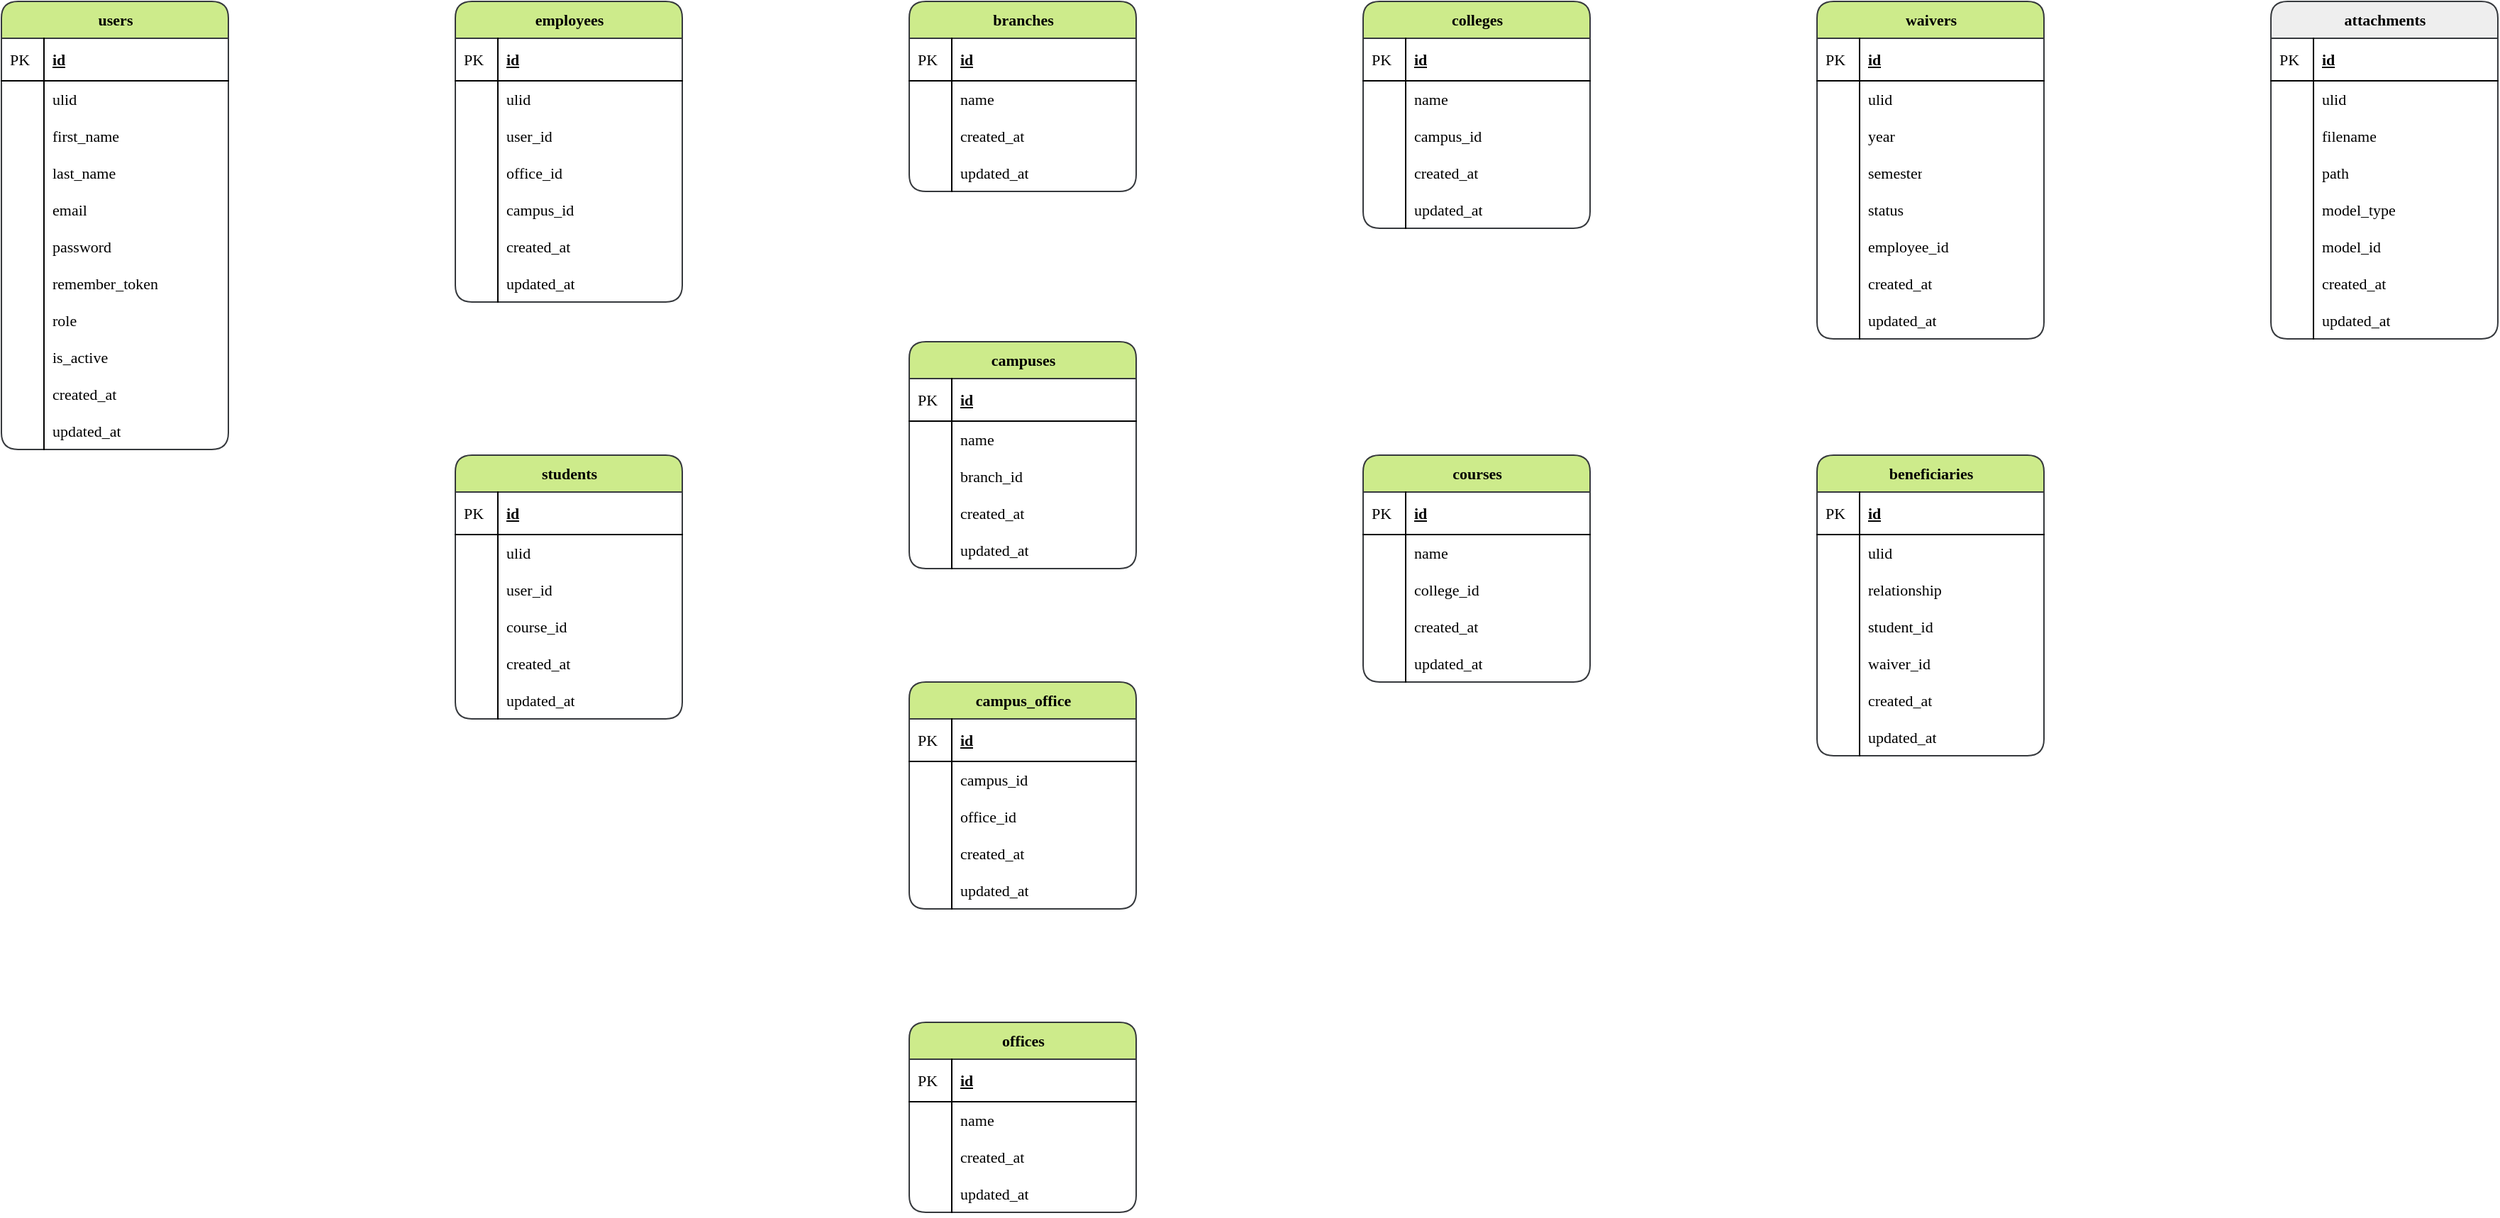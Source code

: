 <mxfile version="24.7.17">
  <diagram name="Page-1" id="e56a1550-8fbb-45ad-956c-1786394a9013">
    <mxGraphModel dx="1026" dy="743" grid="1" gridSize="10" guides="1" tooltips="1" connect="1" arrows="1" fold="1" page="1" pageScale="1" pageWidth="1100" pageHeight="850" background="none" math="0" shadow="0">
      <root>
        <mxCell id="0" />
        <mxCell id="1" parent="0" />
        <mxCell id="2e49270ec7c68f3f-80" value="users" style="swimlane;html=1;fontStyle=1;childLayout=stackLayout;horizontal=1;startSize=26;fillColor=#cdeb8b;horizontalStack=0;resizeParent=1;resizeLast=0;collapsible=1;marginBottom=0;swimlaneFillColor=#ffffff;align=center;rounded=1;shadow=0;comic=0;labelBackgroundColor=none;strokeWidth=1;fontFamily=Tahoma;fontSize=11;strokeColor=#36393d;" parent="1" vertex="1">
          <mxGeometry x="120" y="120" width="160" height="316" as="geometry" />
        </mxCell>
        <mxCell id="2e49270ec7c68f3f-81" value="id" style="shape=partialRectangle;top=0;left=0;right=0;bottom=1;html=1;align=left;verticalAlign=middle;fillColor=none;spacingLeft=34;spacingRight=4;whiteSpace=wrap;overflow=hidden;rotatable=0;points=[[0,0.5],[1,0.5]];portConstraint=eastwest;dropTarget=0;fontStyle=5;fontFamily=Tahoma;fontSize=11;" parent="2e49270ec7c68f3f-80" vertex="1">
          <mxGeometry y="26" width="160" height="30" as="geometry" />
        </mxCell>
        <mxCell id="2e49270ec7c68f3f-82" value="PK" style="shape=partialRectangle;top=0;left=0;bottom=0;html=1;fillColor=none;align=left;verticalAlign=middle;spacingLeft=4;spacingRight=4;whiteSpace=wrap;overflow=hidden;rotatable=0;points=[];portConstraint=eastwest;part=1;fontFamily=Tahoma;fontSize=11;" parent="2e49270ec7c68f3f-81" vertex="1" connectable="0">
          <mxGeometry width="30" height="30" as="geometry" />
        </mxCell>
        <mxCell id="2e49270ec7c68f3f-83" value="ulid" style="shape=partialRectangle;top=0;left=0;right=0;bottom=0;html=1;align=left;verticalAlign=top;fillColor=none;spacingLeft=34;spacingRight=4;whiteSpace=wrap;overflow=hidden;rotatable=0;points=[[0,0.5],[1,0.5]];portConstraint=eastwest;dropTarget=0;fontFamily=Tahoma;fontSize=11;" parent="2e49270ec7c68f3f-80" vertex="1">
          <mxGeometry y="56" width="160" height="26" as="geometry" />
        </mxCell>
        <mxCell id="2e49270ec7c68f3f-84" value="" style="shape=partialRectangle;top=0;left=0;bottom=0;html=1;fillColor=none;align=left;verticalAlign=top;spacingLeft=4;spacingRight=4;whiteSpace=wrap;overflow=hidden;rotatable=0;points=[];portConstraint=eastwest;part=1;fontFamily=Tahoma;fontSize=11;" parent="2e49270ec7c68f3f-83" vertex="1" connectable="0">
          <mxGeometry width="30" height="26" as="geometry" />
        </mxCell>
        <mxCell id="2e49270ec7c68f3f-85" value="first_name" style="shape=partialRectangle;top=0;left=0;right=0;bottom=0;html=1;align=left;verticalAlign=top;fillColor=none;spacingLeft=34;spacingRight=4;whiteSpace=wrap;overflow=hidden;rotatable=0;points=[[0,0.5],[1,0.5]];portConstraint=eastwest;dropTarget=0;fontFamily=Tahoma;fontSize=11;" parent="2e49270ec7c68f3f-80" vertex="1">
          <mxGeometry y="82" width="160" height="26" as="geometry" />
        </mxCell>
        <mxCell id="2e49270ec7c68f3f-86" value="" style="shape=partialRectangle;top=0;left=0;bottom=0;html=1;fillColor=none;align=left;verticalAlign=top;spacingLeft=4;spacingRight=4;whiteSpace=wrap;overflow=hidden;rotatable=0;points=[];portConstraint=eastwest;part=1;fontFamily=Tahoma;fontSize=11;" parent="2e49270ec7c68f3f-85" vertex="1" connectable="0">
          <mxGeometry width="30" height="26" as="geometry" />
        </mxCell>
        <mxCell id="Ojd0ChA_ITM1kGhPStPS-1" value="last_name" style="shape=partialRectangle;top=0;left=0;right=0;bottom=0;html=1;align=left;verticalAlign=top;fillColor=none;spacingLeft=34;spacingRight=4;whiteSpace=wrap;overflow=hidden;rotatable=0;points=[[0,0.5],[1,0.5]];portConstraint=eastwest;dropTarget=0;fontFamily=Tahoma;fontSize=11;" parent="2e49270ec7c68f3f-80" vertex="1">
          <mxGeometry y="108" width="160" height="26" as="geometry" />
        </mxCell>
        <mxCell id="Ojd0ChA_ITM1kGhPStPS-2" value="" style="shape=partialRectangle;top=0;left=0;bottom=0;html=1;fillColor=none;align=left;verticalAlign=top;spacingLeft=4;spacingRight=4;whiteSpace=wrap;overflow=hidden;rotatable=0;points=[];portConstraint=eastwest;part=1;fontFamily=Tahoma;fontSize=11;" parent="Ojd0ChA_ITM1kGhPStPS-1" vertex="1" connectable="0">
          <mxGeometry width="30" height="26" as="geometry" />
        </mxCell>
        <mxCell id="Ojd0ChA_ITM1kGhPStPS-3" value="email" style="shape=partialRectangle;top=0;left=0;right=0;bottom=0;html=1;align=left;verticalAlign=top;fillColor=none;spacingLeft=34;spacingRight=4;whiteSpace=wrap;overflow=hidden;rotatable=0;points=[[0,0.5],[1,0.5]];portConstraint=eastwest;dropTarget=0;fontFamily=Tahoma;fontSize=11;" parent="2e49270ec7c68f3f-80" vertex="1">
          <mxGeometry y="134" width="160" height="26" as="geometry" />
        </mxCell>
        <mxCell id="Ojd0ChA_ITM1kGhPStPS-4" value="" style="shape=partialRectangle;top=0;left=0;bottom=0;html=1;fillColor=none;align=left;verticalAlign=top;spacingLeft=4;spacingRight=4;whiteSpace=wrap;overflow=hidden;rotatable=0;points=[];portConstraint=eastwest;part=1;fontFamily=Tahoma;fontSize=11;" parent="Ojd0ChA_ITM1kGhPStPS-3" vertex="1" connectable="0">
          <mxGeometry width="30" height="26" as="geometry" />
        </mxCell>
        <mxCell id="Ojd0ChA_ITM1kGhPStPS-5" value="password" style="shape=partialRectangle;top=0;left=0;right=0;bottom=0;html=1;align=left;verticalAlign=top;fillColor=none;spacingLeft=34;spacingRight=4;whiteSpace=wrap;overflow=hidden;rotatable=0;points=[[0,0.5],[1,0.5]];portConstraint=eastwest;dropTarget=0;fontFamily=Tahoma;fontSize=11;" parent="2e49270ec7c68f3f-80" vertex="1">
          <mxGeometry y="160" width="160" height="26" as="geometry" />
        </mxCell>
        <mxCell id="Ojd0ChA_ITM1kGhPStPS-6" value="" style="shape=partialRectangle;top=0;left=0;bottom=0;html=1;fillColor=none;align=left;verticalAlign=top;spacingLeft=4;spacingRight=4;whiteSpace=wrap;overflow=hidden;rotatable=0;points=[];portConstraint=eastwest;part=1;fontFamily=Tahoma;fontSize=11;" parent="Ojd0ChA_ITM1kGhPStPS-5" vertex="1" connectable="0">
          <mxGeometry width="30" height="26" as="geometry" />
        </mxCell>
        <mxCell id="Ojd0ChA_ITM1kGhPStPS-7" value="remember_token" style="shape=partialRectangle;top=0;left=0;right=0;bottom=0;html=1;align=left;verticalAlign=top;fillColor=none;spacingLeft=34;spacingRight=4;whiteSpace=wrap;overflow=hidden;rotatable=0;points=[[0,0.5],[1,0.5]];portConstraint=eastwest;dropTarget=0;fontFamily=Tahoma;fontSize=11;" parent="2e49270ec7c68f3f-80" vertex="1">
          <mxGeometry y="186" width="160" height="26" as="geometry" />
        </mxCell>
        <mxCell id="Ojd0ChA_ITM1kGhPStPS-8" value="" style="shape=partialRectangle;top=0;left=0;bottom=0;html=1;fillColor=none;align=left;verticalAlign=top;spacingLeft=4;spacingRight=4;whiteSpace=wrap;overflow=hidden;rotatable=0;points=[];portConstraint=eastwest;part=1;fontFamily=Tahoma;fontSize=11;" parent="Ojd0ChA_ITM1kGhPStPS-7" vertex="1" connectable="0">
          <mxGeometry width="30" height="26" as="geometry" />
        </mxCell>
        <mxCell id="ujDuxj3ZrDWleLMOHNjb-1" value="role" style="shape=partialRectangle;top=0;left=0;right=0;bottom=0;html=1;align=left;verticalAlign=top;fillColor=none;spacingLeft=34;spacingRight=4;whiteSpace=wrap;overflow=hidden;rotatable=0;points=[[0,0.5],[1,0.5]];portConstraint=eastwest;dropTarget=0;fontFamily=Tahoma;fontSize=11;fontStyle=0" parent="2e49270ec7c68f3f-80" vertex="1">
          <mxGeometry y="212" width="160" height="26" as="geometry" />
        </mxCell>
        <mxCell id="ujDuxj3ZrDWleLMOHNjb-2" value="" style="shape=partialRectangle;top=0;left=0;bottom=0;html=1;fillColor=none;align=left;verticalAlign=top;spacingLeft=4;spacingRight=4;whiteSpace=wrap;overflow=hidden;rotatable=0;points=[];portConstraint=eastwest;part=1;fontFamily=Tahoma;fontSize=11;" parent="ujDuxj3ZrDWleLMOHNjb-1" vertex="1" connectable="0">
          <mxGeometry width="30" height="26" as="geometry" />
        </mxCell>
        <mxCell id="ujDuxj3ZrDWleLMOHNjb-3" value="is_active" style="shape=partialRectangle;top=0;left=0;right=0;bottom=0;html=1;align=left;verticalAlign=top;fillColor=none;spacingLeft=34;spacingRight=4;whiteSpace=wrap;overflow=hidden;rotatable=0;points=[[0,0.5],[1,0.5]];portConstraint=eastwest;dropTarget=0;fontFamily=Tahoma;fontSize=11;fontStyle=0" parent="2e49270ec7c68f3f-80" vertex="1">
          <mxGeometry y="238" width="160" height="26" as="geometry" />
        </mxCell>
        <mxCell id="ujDuxj3ZrDWleLMOHNjb-4" value="" style="shape=partialRectangle;top=0;left=0;bottom=0;html=1;fillColor=none;align=left;verticalAlign=top;spacingLeft=4;spacingRight=4;whiteSpace=wrap;overflow=hidden;rotatable=0;points=[];portConstraint=eastwest;part=1;fontFamily=Tahoma;fontSize=11;" parent="ujDuxj3ZrDWleLMOHNjb-3" vertex="1" connectable="0">
          <mxGeometry width="30" height="26" as="geometry" />
        </mxCell>
        <mxCell id="Ojd0ChA_ITM1kGhPStPS-9" value="created_at" style="shape=partialRectangle;top=0;left=0;right=0;bottom=0;html=1;align=left;verticalAlign=top;fillColor=none;spacingLeft=34;spacingRight=4;whiteSpace=wrap;overflow=hidden;rotatable=0;points=[[0,0.5],[1,0.5]];portConstraint=eastwest;dropTarget=0;fontFamily=Tahoma;fontSize=11;" parent="2e49270ec7c68f3f-80" vertex="1">
          <mxGeometry y="264" width="160" height="26" as="geometry" />
        </mxCell>
        <mxCell id="Ojd0ChA_ITM1kGhPStPS-10" value="" style="shape=partialRectangle;top=0;left=0;bottom=0;html=1;fillColor=none;align=left;verticalAlign=top;spacingLeft=4;spacingRight=4;whiteSpace=wrap;overflow=hidden;rotatable=0;points=[];portConstraint=eastwest;part=1;fontFamily=Tahoma;fontSize=11;" parent="Ojd0ChA_ITM1kGhPStPS-9" vertex="1" connectable="0">
          <mxGeometry width="30" height="26" as="geometry" />
        </mxCell>
        <mxCell id="Ojd0ChA_ITM1kGhPStPS-11" value="updated_at" style="shape=partialRectangle;top=0;left=0;right=0;bottom=0;html=1;align=left;verticalAlign=top;fillColor=none;spacingLeft=34;spacingRight=4;whiteSpace=wrap;overflow=hidden;rotatable=0;points=[[0,0.5],[1,0.5]];portConstraint=eastwest;dropTarget=0;fontFamily=Tahoma;fontSize=11;" parent="2e49270ec7c68f3f-80" vertex="1">
          <mxGeometry y="290" width="160" height="26" as="geometry" />
        </mxCell>
        <mxCell id="Ojd0ChA_ITM1kGhPStPS-12" value="" style="shape=partialRectangle;top=0;left=0;bottom=0;html=1;fillColor=none;align=left;verticalAlign=top;spacingLeft=4;spacingRight=4;whiteSpace=wrap;overflow=hidden;rotatable=0;points=[];portConstraint=eastwest;part=1;fontFamily=Tahoma;fontSize=11;" parent="Ojd0ChA_ITM1kGhPStPS-11" vertex="1" connectable="0">
          <mxGeometry width="30" height="26" as="geometry" />
        </mxCell>
        <mxCell id="Ojd0ChA_ITM1kGhPStPS-15" value="employees" style="swimlane;html=1;fontStyle=1;childLayout=stackLayout;horizontal=1;startSize=26;fillColor=#cdeb8b;horizontalStack=0;resizeParent=1;resizeLast=0;collapsible=1;marginBottom=0;swimlaneFillColor=#ffffff;align=center;rounded=1;shadow=0;comic=0;labelBackgroundColor=none;strokeWidth=1;fontFamily=Tahoma;fontSize=11;strokeColor=#36393d;" parent="1" vertex="1">
          <mxGeometry x="440" y="120" width="160" height="212" as="geometry" />
        </mxCell>
        <mxCell id="Ojd0ChA_ITM1kGhPStPS-16" value="id" style="shape=partialRectangle;top=0;left=0;right=0;bottom=1;html=1;align=left;verticalAlign=middle;fillColor=none;spacingLeft=34;spacingRight=4;whiteSpace=wrap;overflow=hidden;rotatable=0;points=[[0,0.5],[1,0.5]];portConstraint=eastwest;dropTarget=0;fontStyle=5;fontFamily=Tahoma;fontSize=11;" parent="Ojd0ChA_ITM1kGhPStPS-15" vertex="1">
          <mxGeometry y="26" width="160" height="30" as="geometry" />
        </mxCell>
        <mxCell id="Ojd0ChA_ITM1kGhPStPS-17" value="PK" style="shape=partialRectangle;top=0;left=0;bottom=0;html=1;fillColor=none;align=left;verticalAlign=middle;spacingLeft=4;spacingRight=4;whiteSpace=wrap;overflow=hidden;rotatable=0;points=[];portConstraint=eastwest;part=1;fontFamily=Tahoma;fontSize=11;" parent="Ojd0ChA_ITM1kGhPStPS-16" vertex="1" connectable="0">
          <mxGeometry width="30" height="30" as="geometry" />
        </mxCell>
        <mxCell id="Ojd0ChA_ITM1kGhPStPS-18" value="ulid" style="shape=partialRectangle;top=0;left=0;right=0;bottom=0;html=1;align=left;verticalAlign=top;fillColor=none;spacingLeft=34;spacingRight=4;whiteSpace=wrap;overflow=hidden;rotatable=0;points=[[0,0.5],[1,0.5]];portConstraint=eastwest;dropTarget=0;fontFamily=Tahoma;fontSize=11;" parent="Ojd0ChA_ITM1kGhPStPS-15" vertex="1">
          <mxGeometry y="56" width="160" height="26" as="geometry" />
        </mxCell>
        <mxCell id="Ojd0ChA_ITM1kGhPStPS-19" value="" style="shape=partialRectangle;top=0;left=0;bottom=0;html=1;fillColor=none;align=left;verticalAlign=top;spacingLeft=4;spacingRight=4;whiteSpace=wrap;overflow=hidden;rotatable=0;points=[];portConstraint=eastwest;part=1;fontFamily=Tahoma;fontSize=11;" parent="Ojd0ChA_ITM1kGhPStPS-18" vertex="1" connectable="0">
          <mxGeometry width="30" height="26" as="geometry" />
        </mxCell>
        <mxCell id="Ojd0ChA_ITM1kGhPStPS-20" value="user_id" style="shape=partialRectangle;top=0;left=0;right=0;bottom=0;html=1;align=left;verticalAlign=top;fillColor=none;spacingLeft=34;spacingRight=4;whiteSpace=wrap;overflow=hidden;rotatable=0;points=[[0,0.5],[1,0.5]];portConstraint=eastwest;dropTarget=0;fontFamily=Tahoma;fontSize=11;" parent="Ojd0ChA_ITM1kGhPStPS-15" vertex="1">
          <mxGeometry y="82" width="160" height="26" as="geometry" />
        </mxCell>
        <mxCell id="Ojd0ChA_ITM1kGhPStPS-21" value="" style="shape=partialRectangle;top=0;left=0;bottom=0;html=1;fillColor=none;align=left;verticalAlign=top;spacingLeft=4;spacingRight=4;whiteSpace=wrap;overflow=hidden;rotatable=0;points=[];portConstraint=eastwest;part=1;fontFamily=Tahoma;fontSize=11;" parent="Ojd0ChA_ITM1kGhPStPS-20" vertex="1" connectable="0">
          <mxGeometry width="30" height="26" as="geometry" />
        </mxCell>
        <mxCell id="Ojd0ChA_ITM1kGhPStPS-22" value="office_id" style="shape=partialRectangle;top=0;left=0;right=0;bottom=0;html=1;align=left;verticalAlign=top;fillColor=none;spacingLeft=34;spacingRight=4;whiteSpace=wrap;overflow=hidden;rotatable=0;points=[[0,0.5],[1,0.5]];portConstraint=eastwest;dropTarget=0;fontFamily=Tahoma;fontSize=11;" parent="Ojd0ChA_ITM1kGhPStPS-15" vertex="1">
          <mxGeometry y="108" width="160" height="26" as="geometry" />
        </mxCell>
        <mxCell id="Ojd0ChA_ITM1kGhPStPS-23" value="" style="shape=partialRectangle;top=0;left=0;bottom=0;html=1;fillColor=none;align=left;verticalAlign=top;spacingLeft=4;spacingRight=4;whiteSpace=wrap;overflow=hidden;rotatable=0;points=[];portConstraint=eastwest;part=1;fontFamily=Tahoma;fontSize=11;" parent="Ojd0ChA_ITM1kGhPStPS-22" vertex="1" connectable="0">
          <mxGeometry width="30" height="26" as="geometry" />
        </mxCell>
        <mxCell id="Ojd0ChA_ITM1kGhPStPS-24" value="campus_id" style="shape=partialRectangle;top=0;left=0;right=0;bottom=0;html=1;align=left;verticalAlign=top;fillColor=none;spacingLeft=34;spacingRight=4;whiteSpace=wrap;overflow=hidden;rotatable=0;points=[[0,0.5],[1,0.5]];portConstraint=eastwest;dropTarget=0;fontFamily=Tahoma;fontSize=11;" parent="Ojd0ChA_ITM1kGhPStPS-15" vertex="1">
          <mxGeometry y="134" width="160" height="26" as="geometry" />
        </mxCell>
        <mxCell id="Ojd0ChA_ITM1kGhPStPS-25" value="" style="shape=partialRectangle;top=0;left=0;bottom=0;html=1;fillColor=none;align=left;verticalAlign=top;spacingLeft=4;spacingRight=4;whiteSpace=wrap;overflow=hidden;rotatable=0;points=[];portConstraint=eastwest;part=1;fontFamily=Tahoma;fontSize=11;" parent="Ojd0ChA_ITM1kGhPStPS-24" vertex="1" connectable="0">
          <mxGeometry width="30" height="26" as="geometry" />
        </mxCell>
        <mxCell id="Ojd0ChA_ITM1kGhPStPS-30" value="created_at" style="shape=partialRectangle;top=0;left=0;right=0;bottom=0;html=1;align=left;verticalAlign=top;fillColor=none;spacingLeft=34;spacingRight=4;whiteSpace=wrap;overflow=hidden;rotatable=0;points=[[0,0.5],[1,0.5]];portConstraint=eastwest;dropTarget=0;fontFamily=Tahoma;fontSize=11;" parent="Ojd0ChA_ITM1kGhPStPS-15" vertex="1">
          <mxGeometry y="160" width="160" height="26" as="geometry" />
        </mxCell>
        <mxCell id="Ojd0ChA_ITM1kGhPStPS-31" value="" style="shape=partialRectangle;top=0;left=0;bottom=0;html=1;fillColor=none;align=left;verticalAlign=top;spacingLeft=4;spacingRight=4;whiteSpace=wrap;overflow=hidden;rotatable=0;points=[];portConstraint=eastwest;part=1;fontFamily=Tahoma;fontSize=11;" parent="Ojd0ChA_ITM1kGhPStPS-30" vertex="1" connectable="0">
          <mxGeometry width="30" height="26" as="geometry" />
        </mxCell>
        <mxCell id="Ojd0ChA_ITM1kGhPStPS-32" value="updated_at" style="shape=partialRectangle;top=0;left=0;right=0;bottom=0;html=1;align=left;verticalAlign=top;fillColor=none;spacingLeft=34;spacingRight=4;whiteSpace=wrap;overflow=hidden;rotatable=0;points=[[0,0.5],[1,0.5]];portConstraint=eastwest;dropTarget=0;fontFamily=Tahoma;fontSize=11;" parent="Ojd0ChA_ITM1kGhPStPS-15" vertex="1">
          <mxGeometry y="186" width="160" height="26" as="geometry" />
        </mxCell>
        <mxCell id="Ojd0ChA_ITM1kGhPStPS-33" value="" style="shape=partialRectangle;top=0;left=0;bottom=0;html=1;fillColor=none;align=left;verticalAlign=top;spacingLeft=4;spacingRight=4;whiteSpace=wrap;overflow=hidden;rotatable=0;points=[];portConstraint=eastwest;part=1;fontFamily=Tahoma;fontSize=11;" parent="Ojd0ChA_ITM1kGhPStPS-32" vertex="1" connectable="0">
          <mxGeometry width="30" height="26" as="geometry" />
        </mxCell>
        <mxCell id="Ojd0ChA_ITM1kGhPStPS-34" value="students" style="swimlane;html=1;fontStyle=1;childLayout=stackLayout;horizontal=1;startSize=26;fillColor=#cdeb8b;horizontalStack=0;resizeParent=1;resizeLast=0;collapsible=1;marginBottom=0;swimlaneFillColor=#ffffff;align=center;rounded=1;shadow=0;comic=0;labelBackgroundColor=none;strokeWidth=1;fontFamily=Tahoma;fontSize=11;strokeColor=#36393d;" parent="1" vertex="1">
          <mxGeometry x="440" y="440" width="160" height="186" as="geometry" />
        </mxCell>
        <mxCell id="Ojd0ChA_ITM1kGhPStPS-35" value="id" style="shape=partialRectangle;top=0;left=0;right=0;bottom=1;html=1;align=left;verticalAlign=middle;fillColor=none;spacingLeft=34;spacingRight=4;whiteSpace=wrap;overflow=hidden;rotatable=0;points=[[0,0.5],[1,0.5]];portConstraint=eastwest;dropTarget=0;fontStyle=5;fontFamily=Tahoma;fontSize=11;" parent="Ojd0ChA_ITM1kGhPStPS-34" vertex="1">
          <mxGeometry y="26" width="160" height="30" as="geometry" />
        </mxCell>
        <mxCell id="Ojd0ChA_ITM1kGhPStPS-36" value="PK" style="shape=partialRectangle;top=0;left=0;bottom=0;html=1;fillColor=none;align=left;verticalAlign=middle;spacingLeft=4;spacingRight=4;whiteSpace=wrap;overflow=hidden;rotatable=0;points=[];portConstraint=eastwest;part=1;fontFamily=Tahoma;fontSize=11;" parent="Ojd0ChA_ITM1kGhPStPS-35" vertex="1" connectable="0">
          <mxGeometry width="30" height="30" as="geometry" />
        </mxCell>
        <mxCell id="Ojd0ChA_ITM1kGhPStPS-37" value="ulid" style="shape=partialRectangle;top=0;left=0;right=0;bottom=0;html=1;align=left;verticalAlign=top;fillColor=none;spacingLeft=34;spacingRight=4;whiteSpace=wrap;overflow=hidden;rotatable=0;points=[[0,0.5],[1,0.5]];portConstraint=eastwest;dropTarget=0;fontFamily=Tahoma;fontSize=11;" parent="Ojd0ChA_ITM1kGhPStPS-34" vertex="1">
          <mxGeometry y="56" width="160" height="26" as="geometry" />
        </mxCell>
        <mxCell id="Ojd0ChA_ITM1kGhPStPS-38" value="" style="shape=partialRectangle;top=0;left=0;bottom=0;html=1;fillColor=none;align=left;verticalAlign=top;spacingLeft=4;spacingRight=4;whiteSpace=wrap;overflow=hidden;rotatable=0;points=[];portConstraint=eastwest;part=1;fontFamily=Tahoma;fontSize=11;" parent="Ojd0ChA_ITM1kGhPStPS-37" vertex="1" connectable="0">
          <mxGeometry width="30" height="26" as="geometry" />
        </mxCell>
        <mxCell id="Ojd0ChA_ITM1kGhPStPS-39" value="user_id" style="shape=partialRectangle;top=0;left=0;right=0;bottom=0;html=1;align=left;verticalAlign=top;fillColor=none;spacingLeft=34;spacingRight=4;whiteSpace=wrap;overflow=hidden;rotatable=0;points=[[0,0.5],[1,0.5]];portConstraint=eastwest;dropTarget=0;fontFamily=Tahoma;fontSize=11;" parent="Ojd0ChA_ITM1kGhPStPS-34" vertex="1">
          <mxGeometry y="82" width="160" height="26" as="geometry" />
        </mxCell>
        <mxCell id="Ojd0ChA_ITM1kGhPStPS-40" value="" style="shape=partialRectangle;top=0;left=0;bottom=0;html=1;fillColor=none;align=left;verticalAlign=top;spacingLeft=4;spacingRight=4;whiteSpace=wrap;overflow=hidden;rotatable=0;points=[];portConstraint=eastwest;part=1;fontFamily=Tahoma;fontSize=11;" parent="Ojd0ChA_ITM1kGhPStPS-39" vertex="1" connectable="0">
          <mxGeometry width="30" height="26" as="geometry" />
        </mxCell>
        <mxCell id="Ojd0ChA_ITM1kGhPStPS-41" value="course_id" style="shape=partialRectangle;top=0;left=0;right=0;bottom=0;html=1;align=left;verticalAlign=top;fillColor=none;spacingLeft=34;spacingRight=4;whiteSpace=wrap;overflow=hidden;rotatable=0;points=[[0,0.5],[1,0.5]];portConstraint=eastwest;dropTarget=0;fontFamily=Tahoma;fontSize=11;" parent="Ojd0ChA_ITM1kGhPStPS-34" vertex="1">
          <mxGeometry y="108" width="160" height="26" as="geometry" />
        </mxCell>
        <mxCell id="Ojd0ChA_ITM1kGhPStPS-42" value="" style="shape=partialRectangle;top=0;left=0;bottom=0;html=1;fillColor=none;align=left;verticalAlign=top;spacingLeft=4;spacingRight=4;whiteSpace=wrap;overflow=hidden;rotatable=0;points=[];portConstraint=eastwest;part=1;fontFamily=Tahoma;fontSize=11;" parent="Ojd0ChA_ITM1kGhPStPS-41" vertex="1" connectable="0">
          <mxGeometry width="30" height="26" as="geometry" />
        </mxCell>
        <mxCell id="Ojd0ChA_ITM1kGhPStPS-45" value="created_at" style="shape=partialRectangle;top=0;left=0;right=0;bottom=0;html=1;align=left;verticalAlign=top;fillColor=none;spacingLeft=34;spacingRight=4;whiteSpace=wrap;overflow=hidden;rotatable=0;points=[[0,0.5],[1,0.5]];portConstraint=eastwest;dropTarget=0;fontFamily=Tahoma;fontSize=11;" parent="Ojd0ChA_ITM1kGhPStPS-34" vertex="1">
          <mxGeometry y="134" width="160" height="26" as="geometry" />
        </mxCell>
        <mxCell id="Ojd0ChA_ITM1kGhPStPS-46" value="" style="shape=partialRectangle;top=0;left=0;bottom=0;html=1;fillColor=none;align=left;verticalAlign=top;spacingLeft=4;spacingRight=4;whiteSpace=wrap;overflow=hidden;rotatable=0;points=[];portConstraint=eastwest;part=1;fontFamily=Tahoma;fontSize=11;" parent="Ojd0ChA_ITM1kGhPStPS-45" vertex="1" connectable="0">
          <mxGeometry width="30" height="26" as="geometry" />
        </mxCell>
        <mxCell id="Ojd0ChA_ITM1kGhPStPS-47" value="updated_at" style="shape=partialRectangle;top=0;left=0;right=0;bottom=0;html=1;align=left;verticalAlign=top;fillColor=none;spacingLeft=34;spacingRight=4;whiteSpace=wrap;overflow=hidden;rotatable=0;points=[[0,0.5],[1,0.5]];portConstraint=eastwest;dropTarget=0;fontFamily=Tahoma;fontSize=11;" parent="Ojd0ChA_ITM1kGhPStPS-34" vertex="1">
          <mxGeometry y="160" width="160" height="26" as="geometry" />
        </mxCell>
        <mxCell id="Ojd0ChA_ITM1kGhPStPS-48" value="" style="shape=partialRectangle;top=0;left=0;bottom=0;html=1;fillColor=none;align=left;verticalAlign=top;spacingLeft=4;spacingRight=4;whiteSpace=wrap;overflow=hidden;rotatable=0;points=[];portConstraint=eastwest;part=1;fontFamily=Tahoma;fontSize=11;" parent="Ojd0ChA_ITM1kGhPStPS-47" vertex="1" connectable="0">
          <mxGeometry width="30" height="26" as="geometry" />
        </mxCell>
        <mxCell id="Ojd0ChA_ITM1kGhPStPS-49" value="branches" style="swimlane;html=1;fontStyle=1;childLayout=stackLayout;horizontal=1;startSize=26;fillColor=#cdeb8b;horizontalStack=0;resizeParent=1;resizeLast=0;collapsible=1;marginBottom=0;swimlaneFillColor=#ffffff;align=center;rounded=1;shadow=0;comic=0;labelBackgroundColor=none;strokeWidth=1;fontFamily=Tahoma;fontSize=11;strokeColor=#36393d;" parent="1" vertex="1">
          <mxGeometry x="760" y="120" width="160" height="134" as="geometry" />
        </mxCell>
        <mxCell id="Ojd0ChA_ITM1kGhPStPS-50" value="id" style="shape=partialRectangle;top=0;left=0;right=0;bottom=1;html=1;align=left;verticalAlign=middle;fillColor=none;spacingLeft=34;spacingRight=4;whiteSpace=wrap;overflow=hidden;rotatable=0;points=[[0,0.5],[1,0.5]];portConstraint=eastwest;dropTarget=0;fontStyle=5;fontFamily=Tahoma;fontSize=11;" parent="Ojd0ChA_ITM1kGhPStPS-49" vertex="1">
          <mxGeometry y="26" width="160" height="30" as="geometry" />
        </mxCell>
        <mxCell id="Ojd0ChA_ITM1kGhPStPS-51" value="PK" style="shape=partialRectangle;top=0;left=0;bottom=0;html=1;fillColor=none;align=left;verticalAlign=middle;spacingLeft=4;spacingRight=4;whiteSpace=wrap;overflow=hidden;rotatable=0;points=[];portConstraint=eastwest;part=1;fontFamily=Tahoma;fontSize=11;" parent="Ojd0ChA_ITM1kGhPStPS-50" vertex="1" connectable="0">
          <mxGeometry width="30" height="30" as="geometry" />
        </mxCell>
        <mxCell id="Ojd0ChA_ITM1kGhPStPS-54" value="name" style="shape=partialRectangle;top=0;left=0;right=0;bottom=0;html=1;align=left;verticalAlign=top;fillColor=none;spacingLeft=34;spacingRight=4;whiteSpace=wrap;overflow=hidden;rotatable=0;points=[[0,0.5],[1,0.5]];portConstraint=eastwest;dropTarget=0;fontFamily=Tahoma;fontSize=11;" parent="Ojd0ChA_ITM1kGhPStPS-49" vertex="1">
          <mxGeometry y="56" width="160" height="26" as="geometry" />
        </mxCell>
        <mxCell id="Ojd0ChA_ITM1kGhPStPS-55" value="" style="shape=partialRectangle;top=0;left=0;bottom=0;html=1;fillColor=none;align=left;verticalAlign=top;spacingLeft=4;spacingRight=4;whiteSpace=wrap;overflow=hidden;rotatable=0;points=[];portConstraint=eastwest;part=1;fontFamily=Tahoma;fontSize=11;" parent="Ojd0ChA_ITM1kGhPStPS-54" vertex="1" connectable="0">
          <mxGeometry width="30" height="26" as="geometry" />
        </mxCell>
        <mxCell id="Ojd0ChA_ITM1kGhPStPS-60" value="created_at" style="shape=partialRectangle;top=0;left=0;right=0;bottom=0;html=1;align=left;verticalAlign=top;fillColor=none;spacingLeft=34;spacingRight=4;whiteSpace=wrap;overflow=hidden;rotatable=0;points=[[0,0.5],[1,0.5]];portConstraint=eastwest;dropTarget=0;fontFamily=Tahoma;fontSize=11;" parent="Ojd0ChA_ITM1kGhPStPS-49" vertex="1">
          <mxGeometry y="82" width="160" height="26" as="geometry" />
        </mxCell>
        <mxCell id="Ojd0ChA_ITM1kGhPStPS-61" value="" style="shape=partialRectangle;top=0;left=0;bottom=0;html=1;fillColor=none;align=left;verticalAlign=top;spacingLeft=4;spacingRight=4;whiteSpace=wrap;overflow=hidden;rotatable=0;points=[];portConstraint=eastwest;part=1;fontFamily=Tahoma;fontSize=11;" parent="Ojd0ChA_ITM1kGhPStPS-60" vertex="1" connectable="0">
          <mxGeometry width="30" height="26" as="geometry" />
        </mxCell>
        <mxCell id="Ojd0ChA_ITM1kGhPStPS-62" value="updated_at" style="shape=partialRectangle;top=0;left=0;right=0;bottom=0;html=1;align=left;verticalAlign=top;fillColor=none;spacingLeft=34;spacingRight=4;whiteSpace=wrap;overflow=hidden;rotatable=0;points=[[0,0.5],[1,0.5]];portConstraint=eastwest;dropTarget=0;fontFamily=Tahoma;fontSize=11;" parent="Ojd0ChA_ITM1kGhPStPS-49" vertex="1">
          <mxGeometry y="108" width="160" height="26" as="geometry" />
        </mxCell>
        <mxCell id="Ojd0ChA_ITM1kGhPStPS-63" value="" style="shape=partialRectangle;top=0;left=0;bottom=0;html=1;fillColor=none;align=left;verticalAlign=top;spacingLeft=4;spacingRight=4;whiteSpace=wrap;overflow=hidden;rotatable=0;points=[];portConstraint=eastwest;part=1;fontFamily=Tahoma;fontSize=11;" parent="Ojd0ChA_ITM1kGhPStPS-62" vertex="1" connectable="0">
          <mxGeometry width="30" height="26" as="geometry" />
        </mxCell>
        <mxCell id="Ojd0ChA_ITM1kGhPStPS-64" value="campuses" style="swimlane;html=1;fontStyle=1;childLayout=stackLayout;horizontal=1;startSize=26;fillColor=#cdeb8b;horizontalStack=0;resizeParent=1;resizeLast=0;collapsible=1;marginBottom=0;swimlaneFillColor=#ffffff;align=center;rounded=1;shadow=0;comic=0;labelBackgroundColor=none;strokeWidth=1;fontFamily=Tahoma;fontSize=11;strokeColor=#36393d;" parent="1" vertex="1">
          <mxGeometry x="760" y="360" width="160" height="160" as="geometry" />
        </mxCell>
        <mxCell id="Ojd0ChA_ITM1kGhPStPS-65" value="id" style="shape=partialRectangle;top=0;left=0;right=0;bottom=1;html=1;align=left;verticalAlign=middle;fillColor=none;spacingLeft=34;spacingRight=4;whiteSpace=wrap;overflow=hidden;rotatable=0;points=[[0,0.5],[1,0.5]];portConstraint=eastwest;dropTarget=0;fontStyle=5;fontFamily=Tahoma;fontSize=11;" parent="Ojd0ChA_ITM1kGhPStPS-64" vertex="1">
          <mxGeometry y="26" width="160" height="30" as="geometry" />
        </mxCell>
        <mxCell id="Ojd0ChA_ITM1kGhPStPS-66" value="PK" style="shape=partialRectangle;top=0;left=0;bottom=0;html=1;fillColor=none;align=left;verticalAlign=middle;spacingLeft=4;spacingRight=4;whiteSpace=wrap;overflow=hidden;rotatable=0;points=[];portConstraint=eastwest;part=1;fontFamily=Tahoma;fontSize=11;" parent="Ojd0ChA_ITM1kGhPStPS-65" vertex="1" connectable="0">
          <mxGeometry width="30" height="30" as="geometry" />
        </mxCell>
        <mxCell id="Ojd0ChA_ITM1kGhPStPS-69" value="name" style="shape=partialRectangle;top=0;left=0;right=0;bottom=0;html=1;align=left;verticalAlign=top;fillColor=none;spacingLeft=34;spacingRight=4;whiteSpace=wrap;overflow=hidden;rotatable=0;points=[[0,0.5],[1,0.5]];portConstraint=eastwest;dropTarget=0;fontFamily=Tahoma;fontSize=11;" parent="Ojd0ChA_ITM1kGhPStPS-64" vertex="1">
          <mxGeometry y="56" width="160" height="26" as="geometry" />
        </mxCell>
        <mxCell id="Ojd0ChA_ITM1kGhPStPS-70" value="" style="shape=partialRectangle;top=0;left=0;bottom=0;html=1;fillColor=none;align=left;verticalAlign=top;spacingLeft=4;spacingRight=4;whiteSpace=wrap;overflow=hidden;rotatable=0;points=[];portConstraint=eastwest;part=1;fontFamily=Tahoma;fontSize=11;" parent="Ojd0ChA_ITM1kGhPStPS-69" vertex="1" connectable="0">
          <mxGeometry width="30" height="26" as="geometry" />
        </mxCell>
        <mxCell id="Ojd0ChA_ITM1kGhPStPS-75" value="branch_id" style="shape=partialRectangle;top=0;left=0;right=0;bottom=0;html=1;align=left;verticalAlign=top;fillColor=none;spacingLeft=34;spacingRight=4;whiteSpace=wrap;overflow=hidden;rotatable=0;points=[[0,0.5],[1,0.5]];portConstraint=eastwest;dropTarget=0;fontFamily=Tahoma;fontSize=11;" parent="Ojd0ChA_ITM1kGhPStPS-64" vertex="1">
          <mxGeometry y="82" width="160" height="26" as="geometry" />
        </mxCell>
        <mxCell id="Ojd0ChA_ITM1kGhPStPS-76" value="" style="shape=partialRectangle;top=0;left=0;bottom=0;html=1;fillColor=none;align=left;verticalAlign=top;spacingLeft=4;spacingRight=4;whiteSpace=wrap;overflow=hidden;rotatable=0;points=[];portConstraint=eastwest;part=1;fontFamily=Tahoma;fontSize=11;" parent="Ojd0ChA_ITM1kGhPStPS-75" vertex="1" connectable="0">
          <mxGeometry width="30" height="26" as="geometry" />
        </mxCell>
        <mxCell id="Ojd0ChA_ITM1kGhPStPS-71" value="created_at" style="shape=partialRectangle;top=0;left=0;right=0;bottom=0;html=1;align=left;verticalAlign=top;fillColor=none;spacingLeft=34;spacingRight=4;whiteSpace=wrap;overflow=hidden;rotatable=0;points=[[0,0.5],[1,0.5]];portConstraint=eastwest;dropTarget=0;fontFamily=Tahoma;fontSize=11;" parent="Ojd0ChA_ITM1kGhPStPS-64" vertex="1">
          <mxGeometry y="108" width="160" height="26" as="geometry" />
        </mxCell>
        <mxCell id="Ojd0ChA_ITM1kGhPStPS-72" value="" style="shape=partialRectangle;top=0;left=0;bottom=0;html=1;fillColor=none;align=left;verticalAlign=top;spacingLeft=4;spacingRight=4;whiteSpace=wrap;overflow=hidden;rotatable=0;points=[];portConstraint=eastwest;part=1;fontFamily=Tahoma;fontSize=11;" parent="Ojd0ChA_ITM1kGhPStPS-71" vertex="1" connectable="0">
          <mxGeometry width="30" height="26" as="geometry" />
        </mxCell>
        <mxCell id="Ojd0ChA_ITM1kGhPStPS-73" value="updated_at" style="shape=partialRectangle;top=0;left=0;right=0;bottom=0;html=1;align=left;verticalAlign=top;fillColor=none;spacingLeft=34;spacingRight=4;whiteSpace=wrap;overflow=hidden;rotatable=0;points=[[0,0.5],[1,0.5]];portConstraint=eastwest;dropTarget=0;fontFamily=Tahoma;fontSize=11;" parent="Ojd0ChA_ITM1kGhPStPS-64" vertex="1">
          <mxGeometry y="134" width="160" height="26" as="geometry" />
        </mxCell>
        <mxCell id="Ojd0ChA_ITM1kGhPStPS-74" value="" style="shape=partialRectangle;top=0;left=0;bottom=0;html=1;fillColor=none;align=left;verticalAlign=top;spacingLeft=4;spacingRight=4;whiteSpace=wrap;overflow=hidden;rotatable=0;points=[];portConstraint=eastwest;part=1;fontFamily=Tahoma;fontSize=11;" parent="Ojd0ChA_ITM1kGhPStPS-73" vertex="1" connectable="0">
          <mxGeometry width="30" height="26" as="geometry" />
        </mxCell>
        <mxCell id="Ojd0ChA_ITM1kGhPStPS-77" value="colleges" style="swimlane;html=1;fontStyle=1;childLayout=stackLayout;horizontal=1;startSize=26;fillColor=#cdeb8b;horizontalStack=0;resizeParent=1;resizeLast=0;collapsible=1;marginBottom=0;swimlaneFillColor=#ffffff;align=center;rounded=1;shadow=0;comic=0;labelBackgroundColor=none;strokeWidth=1;fontFamily=Tahoma;fontSize=11;strokeColor=#36393d;" parent="1" vertex="1">
          <mxGeometry x="1080" y="120" width="160" height="160" as="geometry" />
        </mxCell>
        <mxCell id="Ojd0ChA_ITM1kGhPStPS-78" value="id" style="shape=partialRectangle;top=0;left=0;right=0;bottom=1;html=1;align=left;verticalAlign=middle;fillColor=none;spacingLeft=34;spacingRight=4;whiteSpace=wrap;overflow=hidden;rotatable=0;points=[[0,0.5],[1,0.5]];portConstraint=eastwest;dropTarget=0;fontStyle=5;fontFamily=Tahoma;fontSize=11;" parent="Ojd0ChA_ITM1kGhPStPS-77" vertex="1">
          <mxGeometry y="26" width="160" height="30" as="geometry" />
        </mxCell>
        <mxCell id="Ojd0ChA_ITM1kGhPStPS-79" value="PK" style="shape=partialRectangle;top=0;left=0;bottom=0;html=1;fillColor=none;align=left;verticalAlign=middle;spacingLeft=4;spacingRight=4;whiteSpace=wrap;overflow=hidden;rotatable=0;points=[];portConstraint=eastwest;part=1;fontFamily=Tahoma;fontSize=11;" parent="Ojd0ChA_ITM1kGhPStPS-78" vertex="1" connectable="0">
          <mxGeometry width="30" height="30" as="geometry" />
        </mxCell>
        <mxCell id="Ojd0ChA_ITM1kGhPStPS-82" value="name" style="shape=partialRectangle;top=0;left=0;right=0;bottom=0;html=1;align=left;verticalAlign=top;fillColor=none;spacingLeft=34;spacingRight=4;whiteSpace=wrap;overflow=hidden;rotatable=0;points=[[0,0.5],[1,0.5]];portConstraint=eastwest;dropTarget=0;fontFamily=Tahoma;fontSize=11;" parent="Ojd0ChA_ITM1kGhPStPS-77" vertex="1">
          <mxGeometry y="56" width="160" height="26" as="geometry" />
        </mxCell>
        <mxCell id="Ojd0ChA_ITM1kGhPStPS-83" value="" style="shape=partialRectangle;top=0;left=0;bottom=0;html=1;fillColor=none;align=left;verticalAlign=top;spacingLeft=4;spacingRight=4;whiteSpace=wrap;overflow=hidden;rotatable=0;points=[];portConstraint=eastwest;part=1;fontFamily=Tahoma;fontSize=11;" parent="Ojd0ChA_ITM1kGhPStPS-82" vertex="1" connectable="0">
          <mxGeometry width="30" height="26" as="geometry" />
        </mxCell>
        <mxCell id="Ojd0ChA_ITM1kGhPStPS-84" value="campus_id" style="shape=partialRectangle;top=0;left=0;right=0;bottom=0;html=1;align=left;verticalAlign=top;fillColor=none;spacingLeft=34;spacingRight=4;whiteSpace=wrap;overflow=hidden;rotatable=0;points=[[0,0.5],[1,0.5]];portConstraint=eastwest;dropTarget=0;fontFamily=Tahoma;fontSize=11;" parent="Ojd0ChA_ITM1kGhPStPS-77" vertex="1">
          <mxGeometry y="82" width="160" height="26" as="geometry" />
        </mxCell>
        <mxCell id="Ojd0ChA_ITM1kGhPStPS-85" value="" style="shape=partialRectangle;top=0;left=0;bottom=0;html=1;fillColor=none;align=left;verticalAlign=top;spacingLeft=4;spacingRight=4;whiteSpace=wrap;overflow=hidden;rotatable=0;points=[];portConstraint=eastwest;part=1;fontFamily=Tahoma;fontSize=11;" parent="Ojd0ChA_ITM1kGhPStPS-84" vertex="1" connectable="0">
          <mxGeometry width="30" height="26" as="geometry" />
        </mxCell>
        <mxCell id="Ojd0ChA_ITM1kGhPStPS-86" value="created_at" style="shape=partialRectangle;top=0;left=0;right=0;bottom=0;html=1;align=left;verticalAlign=top;fillColor=none;spacingLeft=34;spacingRight=4;whiteSpace=wrap;overflow=hidden;rotatable=0;points=[[0,0.5],[1,0.5]];portConstraint=eastwest;dropTarget=0;fontFamily=Tahoma;fontSize=11;" parent="Ojd0ChA_ITM1kGhPStPS-77" vertex="1">
          <mxGeometry y="108" width="160" height="26" as="geometry" />
        </mxCell>
        <mxCell id="Ojd0ChA_ITM1kGhPStPS-87" value="" style="shape=partialRectangle;top=0;left=0;bottom=0;html=1;fillColor=none;align=left;verticalAlign=top;spacingLeft=4;spacingRight=4;whiteSpace=wrap;overflow=hidden;rotatable=0;points=[];portConstraint=eastwest;part=1;fontFamily=Tahoma;fontSize=11;" parent="Ojd0ChA_ITM1kGhPStPS-86" vertex="1" connectable="0">
          <mxGeometry width="30" height="26" as="geometry" />
        </mxCell>
        <mxCell id="Ojd0ChA_ITM1kGhPStPS-88" value="updated_at" style="shape=partialRectangle;top=0;left=0;right=0;bottom=0;html=1;align=left;verticalAlign=top;fillColor=none;spacingLeft=34;spacingRight=4;whiteSpace=wrap;overflow=hidden;rotatable=0;points=[[0,0.5],[1,0.5]];portConstraint=eastwest;dropTarget=0;fontFamily=Tahoma;fontSize=11;" parent="Ojd0ChA_ITM1kGhPStPS-77" vertex="1">
          <mxGeometry y="134" width="160" height="26" as="geometry" />
        </mxCell>
        <mxCell id="Ojd0ChA_ITM1kGhPStPS-89" value="" style="shape=partialRectangle;top=0;left=0;bottom=0;html=1;fillColor=none;align=left;verticalAlign=top;spacingLeft=4;spacingRight=4;whiteSpace=wrap;overflow=hidden;rotatable=0;points=[];portConstraint=eastwest;part=1;fontFamily=Tahoma;fontSize=11;" parent="Ojd0ChA_ITM1kGhPStPS-88" vertex="1" connectable="0">
          <mxGeometry width="30" height="26" as="geometry" />
        </mxCell>
        <mxCell id="Ojd0ChA_ITM1kGhPStPS-90" value="courses" style="swimlane;html=1;fontStyle=1;childLayout=stackLayout;horizontal=1;startSize=26;fillColor=#cdeb8b;horizontalStack=0;resizeParent=1;resizeLast=0;collapsible=1;marginBottom=0;swimlaneFillColor=#ffffff;align=center;rounded=1;shadow=0;comic=0;labelBackgroundColor=none;strokeWidth=1;fontFamily=Tahoma;fontSize=11;strokeColor=#36393d;" parent="1" vertex="1">
          <mxGeometry x="1080" y="440" width="160" height="160" as="geometry" />
        </mxCell>
        <mxCell id="Ojd0ChA_ITM1kGhPStPS-91" value="id" style="shape=partialRectangle;top=0;left=0;right=0;bottom=1;html=1;align=left;verticalAlign=middle;fillColor=none;spacingLeft=34;spacingRight=4;whiteSpace=wrap;overflow=hidden;rotatable=0;points=[[0,0.5],[1,0.5]];portConstraint=eastwest;dropTarget=0;fontStyle=5;fontFamily=Tahoma;fontSize=11;" parent="Ojd0ChA_ITM1kGhPStPS-90" vertex="1">
          <mxGeometry y="26" width="160" height="30" as="geometry" />
        </mxCell>
        <mxCell id="Ojd0ChA_ITM1kGhPStPS-92" value="PK" style="shape=partialRectangle;top=0;left=0;bottom=0;html=1;fillColor=none;align=left;verticalAlign=middle;spacingLeft=4;spacingRight=4;whiteSpace=wrap;overflow=hidden;rotatable=0;points=[];portConstraint=eastwest;part=1;fontFamily=Tahoma;fontSize=11;" parent="Ojd0ChA_ITM1kGhPStPS-91" vertex="1" connectable="0">
          <mxGeometry width="30" height="30" as="geometry" />
        </mxCell>
        <mxCell id="Ojd0ChA_ITM1kGhPStPS-95" value="name" style="shape=partialRectangle;top=0;left=0;right=0;bottom=0;html=1;align=left;verticalAlign=top;fillColor=none;spacingLeft=34;spacingRight=4;whiteSpace=wrap;overflow=hidden;rotatable=0;points=[[0,0.5],[1,0.5]];portConstraint=eastwest;dropTarget=0;fontFamily=Tahoma;fontSize=11;" parent="Ojd0ChA_ITM1kGhPStPS-90" vertex="1">
          <mxGeometry y="56" width="160" height="26" as="geometry" />
        </mxCell>
        <mxCell id="Ojd0ChA_ITM1kGhPStPS-96" value="" style="shape=partialRectangle;top=0;left=0;bottom=0;html=1;fillColor=none;align=left;verticalAlign=top;spacingLeft=4;spacingRight=4;whiteSpace=wrap;overflow=hidden;rotatable=0;points=[];portConstraint=eastwest;part=1;fontFamily=Tahoma;fontSize=11;" parent="Ojd0ChA_ITM1kGhPStPS-95" vertex="1" connectable="0">
          <mxGeometry width="30" height="26" as="geometry" />
        </mxCell>
        <mxCell id="Ojd0ChA_ITM1kGhPStPS-97" value="college_id" style="shape=partialRectangle;top=0;left=0;right=0;bottom=0;html=1;align=left;verticalAlign=top;fillColor=none;spacingLeft=34;spacingRight=4;whiteSpace=wrap;overflow=hidden;rotatable=0;points=[[0,0.5],[1,0.5]];portConstraint=eastwest;dropTarget=0;fontFamily=Tahoma;fontSize=11;" parent="Ojd0ChA_ITM1kGhPStPS-90" vertex="1">
          <mxGeometry y="82" width="160" height="26" as="geometry" />
        </mxCell>
        <mxCell id="Ojd0ChA_ITM1kGhPStPS-98" value="" style="shape=partialRectangle;top=0;left=0;bottom=0;html=1;fillColor=none;align=left;verticalAlign=top;spacingLeft=4;spacingRight=4;whiteSpace=wrap;overflow=hidden;rotatable=0;points=[];portConstraint=eastwest;part=1;fontFamily=Tahoma;fontSize=11;" parent="Ojd0ChA_ITM1kGhPStPS-97" vertex="1" connectable="0">
          <mxGeometry width="30" height="26" as="geometry" />
        </mxCell>
        <mxCell id="Ojd0ChA_ITM1kGhPStPS-99" value="created_at" style="shape=partialRectangle;top=0;left=0;right=0;bottom=0;html=1;align=left;verticalAlign=top;fillColor=none;spacingLeft=34;spacingRight=4;whiteSpace=wrap;overflow=hidden;rotatable=0;points=[[0,0.5],[1,0.5]];portConstraint=eastwest;dropTarget=0;fontFamily=Tahoma;fontSize=11;" parent="Ojd0ChA_ITM1kGhPStPS-90" vertex="1">
          <mxGeometry y="108" width="160" height="26" as="geometry" />
        </mxCell>
        <mxCell id="Ojd0ChA_ITM1kGhPStPS-100" value="" style="shape=partialRectangle;top=0;left=0;bottom=0;html=1;fillColor=none;align=left;verticalAlign=top;spacingLeft=4;spacingRight=4;whiteSpace=wrap;overflow=hidden;rotatable=0;points=[];portConstraint=eastwest;part=1;fontFamily=Tahoma;fontSize=11;" parent="Ojd0ChA_ITM1kGhPStPS-99" vertex="1" connectable="0">
          <mxGeometry width="30" height="26" as="geometry" />
        </mxCell>
        <mxCell id="Ojd0ChA_ITM1kGhPStPS-101" value="updated_at" style="shape=partialRectangle;top=0;left=0;right=0;bottom=0;html=1;align=left;verticalAlign=top;fillColor=none;spacingLeft=34;spacingRight=4;whiteSpace=wrap;overflow=hidden;rotatable=0;points=[[0,0.5],[1,0.5]];portConstraint=eastwest;dropTarget=0;fontFamily=Tahoma;fontSize=11;" parent="Ojd0ChA_ITM1kGhPStPS-90" vertex="1">
          <mxGeometry y="134" width="160" height="26" as="geometry" />
        </mxCell>
        <mxCell id="Ojd0ChA_ITM1kGhPStPS-102" value="" style="shape=partialRectangle;top=0;left=0;bottom=0;html=1;fillColor=none;align=left;verticalAlign=top;spacingLeft=4;spacingRight=4;whiteSpace=wrap;overflow=hidden;rotatable=0;points=[];portConstraint=eastwest;part=1;fontFamily=Tahoma;fontSize=11;" parent="Ojd0ChA_ITM1kGhPStPS-101" vertex="1" connectable="0">
          <mxGeometry width="30" height="26" as="geometry" />
        </mxCell>
        <mxCell id="Ojd0ChA_ITM1kGhPStPS-103" value="offices" style="swimlane;html=1;fontStyle=1;childLayout=stackLayout;horizontal=1;startSize=26;fillColor=#cdeb8b;horizontalStack=0;resizeParent=1;resizeLast=0;collapsible=1;marginBottom=0;swimlaneFillColor=#ffffff;align=center;rounded=1;shadow=0;comic=0;labelBackgroundColor=none;strokeWidth=1;fontFamily=Tahoma;fontSize=11;strokeColor=#36393d;" parent="1" vertex="1">
          <mxGeometry x="760" y="840" width="160" height="134" as="geometry" />
        </mxCell>
        <mxCell id="Ojd0ChA_ITM1kGhPStPS-104" value="id" style="shape=partialRectangle;top=0;left=0;right=0;bottom=1;html=1;align=left;verticalAlign=middle;fillColor=none;spacingLeft=34;spacingRight=4;whiteSpace=wrap;overflow=hidden;rotatable=0;points=[[0,0.5],[1,0.5]];portConstraint=eastwest;dropTarget=0;fontStyle=5;fontFamily=Tahoma;fontSize=11;" parent="Ojd0ChA_ITM1kGhPStPS-103" vertex="1">
          <mxGeometry y="26" width="160" height="30" as="geometry" />
        </mxCell>
        <mxCell id="Ojd0ChA_ITM1kGhPStPS-105" value="PK" style="shape=partialRectangle;top=0;left=0;bottom=0;html=1;fillColor=none;align=left;verticalAlign=middle;spacingLeft=4;spacingRight=4;whiteSpace=wrap;overflow=hidden;rotatable=0;points=[];portConstraint=eastwest;part=1;fontFamily=Tahoma;fontSize=11;" parent="Ojd0ChA_ITM1kGhPStPS-104" vertex="1" connectable="0">
          <mxGeometry width="30" height="30" as="geometry" />
        </mxCell>
        <mxCell id="Ojd0ChA_ITM1kGhPStPS-108" value="name" style="shape=partialRectangle;top=0;left=0;right=0;bottom=0;html=1;align=left;verticalAlign=top;fillColor=none;spacingLeft=34;spacingRight=4;whiteSpace=wrap;overflow=hidden;rotatable=0;points=[[0,0.5],[1,0.5]];portConstraint=eastwest;dropTarget=0;fontFamily=Tahoma;fontSize=11;" parent="Ojd0ChA_ITM1kGhPStPS-103" vertex="1">
          <mxGeometry y="56" width="160" height="26" as="geometry" />
        </mxCell>
        <mxCell id="Ojd0ChA_ITM1kGhPStPS-109" value="" style="shape=partialRectangle;top=0;left=0;bottom=0;html=1;fillColor=none;align=left;verticalAlign=top;spacingLeft=4;spacingRight=4;whiteSpace=wrap;overflow=hidden;rotatable=0;points=[];portConstraint=eastwest;part=1;fontFamily=Tahoma;fontSize=11;" parent="Ojd0ChA_ITM1kGhPStPS-108" vertex="1" connectable="0">
          <mxGeometry width="30" height="26" as="geometry" />
        </mxCell>
        <mxCell id="Ojd0ChA_ITM1kGhPStPS-112" value="created_at" style="shape=partialRectangle;top=0;left=0;right=0;bottom=0;html=1;align=left;verticalAlign=top;fillColor=none;spacingLeft=34;spacingRight=4;whiteSpace=wrap;overflow=hidden;rotatable=0;points=[[0,0.5],[1,0.5]];portConstraint=eastwest;dropTarget=0;fontFamily=Tahoma;fontSize=11;" parent="Ojd0ChA_ITM1kGhPStPS-103" vertex="1">
          <mxGeometry y="82" width="160" height="26" as="geometry" />
        </mxCell>
        <mxCell id="Ojd0ChA_ITM1kGhPStPS-113" value="" style="shape=partialRectangle;top=0;left=0;bottom=0;html=1;fillColor=none;align=left;verticalAlign=top;spacingLeft=4;spacingRight=4;whiteSpace=wrap;overflow=hidden;rotatable=0;points=[];portConstraint=eastwest;part=1;fontFamily=Tahoma;fontSize=11;" parent="Ojd0ChA_ITM1kGhPStPS-112" vertex="1" connectable="0">
          <mxGeometry width="30" height="26" as="geometry" />
        </mxCell>
        <mxCell id="Ojd0ChA_ITM1kGhPStPS-114" value="updated_at" style="shape=partialRectangle;top=0;left=0;right=0;bottom=0;html=1;align=left;verticalAlign=top;fillColor=none;spacingLeft=34;spacingRight=4;whiteSpace=wrap;overflow=hidden;rotatable=0;points=[[0,0.5],[1,0.5]];portConstraint=eastwest;dropTarget=0;fontFamily=Tahoma;fontSize=11;" parent="Ojd0ChA_ITM1kGhPStPS-103" vertex="1">
          <mxGeometry y="108" width="160" height="26" as="geometry" />
        </mxCell>
        <mxCell id="Ojd0ChA_ITM1kGhPStPS-115" value="" style="shape=partialRectangle;top=0;left=0;bottom=0;html=1;fillColor=none;align=left;verticalAlign=top;spacingLeft=4;spacingRight=4;whiteSpace=wrap;overflow=hidden;rotatable=0;points=[];portConstraint=eastwest;part=1;fontFamily=Tahoma;fontSize=11;" parent="Ojd0ChA_ITM1kGhPStPS-114" vertex="1" connectable="0">
          <mxGeometry width="30" height="26" as="geometry" />
        </mxCell>
        <mxCell id="Ojd0ChA_ITM1kGhPStPS-117" value="campus_office" style="swimlane;html=1;fontStyle=1;childLayout=stackLayout;horizontal=1;startSize=26;fillColor=#cdeb8b;horizontalStack=0;resizeParent=1;resizeLast=0;collapsible=1;marginBottom=0;swimlaneFillColor=#ffffff;align=center;rounded=1;shadow=0;comic=0;labelBackgroundColor=none;strokeWidth=1;fontFamily=Tahoma;fontSize=11;strokeColor=#36393d;" parent="1" vertex="1">
          <mxGeometry x="760" y="600" width="160" height="160" as="geometry" />
        </mxCell>
        <mxCell id="Ojd0ChA_ITM1kGhPStPS-118" value="id" style="shape=partialRectangle;top=0;left=0;right=0;bottom=1;html=1;align=left;verticalAlign=middle;fillColor=none;spacingLeft=34;spacingRight=4;whiteSpace=wrap;overflow=hidden;rotatable=0;points=[[0,0.5],[1,0.5]];portConstraint=eastwest;dropTarget=0;fontStyle=5;fontFamily=Tahoma;fontSize=11;" parent="Ojd0ChA_ITM1kGhPStPS-117" vertex="1">
          <mxGeometry y="26" width="160" height="30" as="geometry" />
        </mxCell>
        <mxCell id="Ojd0ChA_ITM1kGhPStPS-119" value="PK" style="shape=partialRectangle;top=0;left=0;bottom=0;html=1;fillColor=none;align=left;verticalAlign=middle;spacingLeft=4;spacingRight=4;whiteSpace=wrap;overflow=hidden;rotatable=0;points=[];portConstraint=eastwest;part=1;fontFamily=Tahoma;fontSize=11;" parent="Ojd0ChA_ITM1kGhPStPS-118" vertex="1" connectable="0">
          <mxGeometry width="30" height="30" as="geometry" />
        </mxCell>
        <mxCell id="Ojd0ChA_ITM1kGhPStPS-120" value="campus_id" style="shape=partialRectangle;top=0;left=0;right=0;bottom=0;html=1;align=left;verticalAlign=top;fillColor=none;spacingLeft=34;spacingRight=4;whiteSpace=wrap;overflow=hidden;rotatable=0;points=[[0,0.5],[1,0.5]];portConstraint=eastwest;dropTarget=0;fontFamily=Tahoma;fontSize=11;" parent="Ojd0ChA_ITM1kGhPStPS-117" vertex="1">
          <mxGeometry y="56" width="160" height="26" as="geometry" />
        </mxCell>
        <mxCell id="Ojd0ChA_ITM1kGhPStPS-121" value="" style="shape=partialRectangle;top=0;left=0;bottom=0;html=1;fillColor=none;align=left;verticalAlign=top;spacingLeft=4;spacingRight=4;whiteSpace=wrap;overflow=hidden;rotatable=0;points=[];portConstraint=eastwest;part=1;fontFamily=Tahoma;fontSize=11;" parent="Ojd0ChA_ITM1kGhPStPS-120" vertex="1" connectable="0">
          <mxGeometry width="30" height="26" as="geometry" />
        </mxCell>
        <mxCell id="Ojd0ChA_ITM1kGhPStPS-122" value="office_id" style="shape=partialRectangle;top=0;left=0;right=0;bottom=0;html=1;align=left;verticalAlign=top;fillColor=none;spacingLeft=34;spacingRight=4;whiteSpace=wrap;overflow=hidden;rotatable=0;points=[[0,0.5],[1,0.5]];portConstraint=eastwest;dropTarget=0;fontFamily=Tahoma;fontSize=11;" parent="Ojd0ChA_ITM1kGhPStPS-117" vertex="1">
          <mxGeometry y="82" width="160" height="26" as="geometry" />
        </mxCell>
        <mxCell id="Ojd0ChA_ITM1kGhPStPS-123" value="" style="shape=partialRectangle;top=0;left=0;bottom=0;html=1;fillColor=none;align=left;verticalAlign=top;spacingLeft=4;spacingRight=4;whiteSpace=wrap;overflow=hidden;rotatable=0;points=[];portConstraint=eastwest;part=1;fontFamily=Tahoma;fontSize=11;" parent="Ojd0ChA_ITM1kGhPStPS-122" vertex="1" connectable="0">
          <mxGeometry width="30" height="26" as="geometry" />
        </mxCell>
        <mxCell id="Ojd0ChA_ITM1kGhPStPS-124" value="created_at" style="shape=partialRectangle;top=0;left=0;right=0;bottom=0;html=1;align=left;verticalAlign=top;fillColor=none;spacingLeft=34;spacingRight=4;whiteSpace=wrap;overflow=hidden;rotatable=0;points=[[0,0.5],[1,0.5]];portConstraint=eastwest;dropTarget=0;fontFamily=Tahoma;fontSize=11;" parent="Ojd0ChA_ITM1kGhPStPS-117" vertex="1">
          <mxGeometry y="108" width="160" height="26" as="geometry" />
        </mxCell>
        <mxCell id="Ojd0ChA_ITM1kGhPStPS-125" value="" style="shape=partialRectangle;top=0;left=0;bottom=0;html=1;fillColor=none;align=left;verticalAlign=top;spacingLeft=4;spacingRight=4;whiteSpace=wrap;overflow=hidden;rotatable=0;points=[];portConstraint=eastwest;part=1;fontFamily=Tahoma;fontSize=11;" parent="Ojd0ChA_ITM1kGhPStPS-124" vertex="1" connectable="0">
          <mxGeometry width="30" height="26" as="geometry" />
        </mxCell>
        <mxCell id="Ojd0ChA_ITM1kGhPStPS-126" value="updated_at" style="shape=partialRectangle;top=0;left=0;right=0;bottom=0;html=1;align=left;verticalAlign=top;fillColor=none;spacingLeft=34;spacingRight=4;whiteSpace=wrap;overflow=hidden;rotatable=0;points=[[0,0.5],[1,0.5]];portConstraint=eastwest;dropTarget=0;fontFamily=Tahoma;fontSize=11;" parent="Ojd0ChA_ITM1kGhPStPS-117" vertex="1">
          <mxGeometry y="134" width="160" height="26" as="geometry" />
        </mxCell>
        <mxCell id="Ojd0ChA_ITM1kGhPStPS-127" value="" style="shape=partialRectangle;top=0;left=0;bottom=0;html=1;fillColor=none;align=left;verticalAlign=top;spacingLeft=4;spacingRight=4;whiteSpace=wrap;overflow=hidden;rotatable=0;points=[];portConstraint=eastwest;part=1;fontFamily=Tahoma;fontSize=11;" parent="Ojd0ChA_ITM1kGhPStPS-126" vertex="1" connectable="0">
          <mxGeometry width="30" height="26" as="geometry" />
        </mxCell>
        <mxCell id="Ojd0ChA_ITM1kGhPStPS-128" value="waivers" style="swimlane;html=1;fontStyle=1;childLayout=stackLayout;horizontal=1;startSize=26;fillColor=#cdeb8b;horizontalStack=0;resizeParent=1;resizeLast=0;collapsible=1;marginBottom=0;swimlaneFillColor=#ffffff;align=center;rounded=1;shadow=0;comic=0;labelBackgroundColor=none;strokeWidth=1;fontFamily=Tahoma;fontSize=11;strokeColor=#36393d;" parent="1" vertex="1">
          <mxGeometry x="1400" y="120" width="160" height="238" as="geometry" />
        </mxCell>
        <mxCell id="Ojd0ChA_ITM1kGhPStPS-129" value="id" style="shape=partialRectangle;top=0;left=0;right=0;bottom=1;html=1;align=left;verticalAlign=middle;fillColor=none;spacingLeft=34;spacingRight=4;whiteSpace=wrap;overflow=hidden;rotatable=0;points=[[0,0.5],[1,0.5]];portConstraint=eastwest;dropTarget=0;fontStyle=5;fontFamily=Tahoma;fontSize=11;" parent="Ojd0ChA_ITM1kGhPStPS-128" vertex="1">
          <mxGeometry y="26" width="160" height="30" as="geometry" />
        </mxCell>
        <mxCell id="Ojd0ChA_ITM1kGhPStPS-130" value="PK" style="shape=partialRectangle;top=0;left=0;bottom=0;html=1;fillColor=none;align=left;verticalAlign=middle;spacingLeft=4;spacingRight=4;whiteSpace=wrap;overflow=hidden;rotatable=0;points=[];portConstraint=eastwest;part=1;fontFamily=Tahoma;fontSize=11;" parent="Ojd0ChA_ITM1kGhPStPS-129" vertex="1" connectable="0">
          <mxGeometry width="30" height="30" as="geometry" />
        </mxCell>
        <mxCell id="Ojd0ChA_ITM1kGhPStPS-158" value="ulid" style="shape=partialRectangle;top=0;left=0;right=0;bottom=0;html=1;align=left;verticalAlign=top;fillColor=none;spacingLeft=34;spacingRight=4;whiteSpace=wrap;overflow=hidden;rotatable=0;points=[[0,0.5],[1,0.5]];portConstraint=eastwest;dropTarget=0;fontFamily=Tahoma;fontSize=11;" parent="Ojd0ChA_ITM1kGhPStPS-128" vertex="1">
          <mxGeometry y="56" width="160" height="26" as="geometry" />
        </mxCell>
        <mxCell id="Ojd0ChA_ITM1kGhPStPS-159" value="" style="shape=partialRectangle;top=0;left=0;bottom=0;html=1;fillColor=none;align=left;verticalAlign=top;spacingLeft=4;spacingRight=4;whiteSpace=wrap;overflow=hidden;rotatable=0;points=[];portConstraint=eastwest;part=1;fontFamily=Tahoma;fontSize=11;" parent="Ojd0ChA_ITM1kGhPStPS-158" vertex="1" connectable="0">
          <mxGeometry width="30" height="26" as="geometry" />
        </mxCell>
        <mxCell id="Ojd0ChA_ITM1kGhPStPS-131" value="year" style="shape=partialRectangle;top=0;left=0;right=0;bottom=0;html=1;align=left;verticalAlign=top;fillColor=none;spacingLeft=34;spacingRight=4;whiteSpace=wrap;overflow=hidden;rotatable=0;points=[[0,0.5],[1,0.5]];portConstraint=eastwest;dropTarget=0;fontFamily=Tahoma;fontSize=11;" parent="Ojd0ChA_ITM1kGhPStPS-128" vertex="1">
          <mxGeometry y="82" width="160" height="26" as="geometry" />
        </mxCell>
        <mxCell id="Ojd0ChA_ITM1kGhPStPS-132" value="" style="shape=partialRectangle;top=0;left=0;bottom=0;html=1;fillColor=none;align=left;verticalAlign=top;spacingLeft=4;spacingRight=4;whiteSpace=wrap;overflow=hidden;rotatable=0;points=[];portConstraint=eastwest;part=1;fontFamily=Tahoma;fontSize=11;" parent="Ojd0ChA_ITM1kGhPStPS-131" vertex="1" connectable="0">
          <mxGeometry width="30" height="26" as="geometry" />
        </mxCell>
        <mxCell id="Ojd0ChA_ITM1kGhPStPS-133" value="semester" style="shape=partialRectangle;top=0;left=0;right=0;bottom=0;html=1;align=left;verticalAlign=top;fillColor=none;spacingLeft=34;spacingRight=4;whiteSpace=wrap;overflow=hidden;rotatable=0;points=[[0,0.5],[1,0.5]];portConstraint=eastwest;dropTarget=0;fontFamily=Tahoma;fontSize=11;" parent="Ojd0ChA_ITM1kGhPStPS-128" vertex="1">
          <mxGeometry y="108" width="160" height="26" as="geometry" />
        </mxCell>
        <mxCell id="Ojd0ChA_ITM1kGhPStPS-134" value="" style="shape=partialRectangle;top=0;left=0;bottom=0;html=1;fillColor=none;align=left;verticalAlign=top;spacingLeft=4;spacingRight=4;whiteSpace=wrap;overflow=hidden;rotatable=0;points=[];portConstraint=eastwest;part=1;fontFamily=Tahoma;fontSize=11;" parent="Ojd0ChA_ITM1kGhPStPS-133" vertex="1" connectable="0">
          <mxGeometry width="30" height="26" as="geometry" />
        </mxCell>
        <mxCell id="Ojd0ChA_ITM1kGhPStPS-139" value="status" style="shape=partialRectangle;top=0;left=0;right=0;bottom=0;html=1;align=left;verticalAlign=top;fillColor=none;spacingLeft=34;spacingRight=4;whiteSpace=wrap;overflow=hidden;rotatable=0;points=[[0,0.5],[1,0.5]];portConstraint=eastwest;dropTarget=0;fontFamily=Tahoma;fontSize=11;" parent="Ojd0ChA_ITM1kGhPStPS-128" vertex="1">
          <mxGeometry y="134" width="160" height="26" as="geometry" />
        </mxCell>
        <mxCell id="Ojd0ChA_ITM1kGhPStPS-140" value="" style="shape=partialRectangle;top=0;left=0;bottom=0;html=1;fillColor=none;align=left;verticalAlign=top;spacingLeft=4;spacingRight=4;whiteSpace=wrap;overflow=hidden;rotatable=0;points=[];portConstraint=eastwest;part=1;fontFamily=Tahoma;fontSize=11;" parent="Ojd0ChA_ITM1kGhPStPS-139" vertex="1" connectable="0">
          <mxGeometry width="30" height="26" as="geometry" />
        </mxCell>
        <mxCell id="Ojd0ChA_ITM1kGhPStPS-141" value="employee_id" style="shape=partialRectangle;top=0;left=0;right=0;bottom=0;html=1;align=left;verticalAlign=top;fillColor=none;spacingLeft=34;spacingRight=4;whiteSpace=wrap;overflow=hidden;rotatable=0;points=[[0,0.5],[1,0.5]];portConstraint=eastwest;dropTarget=0;fontFamily=Tahoma;fontSize=11;" parent="Ojd0ChA_ITM1kGhPStPS-128" vertex="1">
          <mxGeometry y="160" width="160" height="26" as="geometry" />
        </mxCell>
        <mxCell id="Ojd0ChA_ITM1kGhPStPS-142" value="" style="shape=partialRectangle;top=0;left=0;bottom=0;html=1;fillColor=none;align=left;verticalAlign=top;spacingLeft=4;spacingRight=4;whiteSpace=wrap;overflow=hidden;rotatable=0;points=[];portConstraint=eastwest;part=1;fontFamily=Tahoma;fontSize=11;" parent="Ojd0ChA_ITM1kGhPStPS-141" vertex="1" connectable="0">
          <mxGeometry width="30" height="26" as="geometry" />
        </mxCell>
        <mxCell id="Ojd0ChA_ITM1kGhPStPS-135" value="created_at" style="shape=partialRectangle;top=0;left=0;right=0;bottom=0;html=1;align=left;verticalAlign=top;fillColor=none;spacingLeft=34;spacingRight=4;whiteSpace=wrap;overflow=hidden;rotatable=0;points=[[0,0.5],[1,0.5]];portConstraint=eastwest;dropTarget=0;fontFamily=Tahoma;fontSize=11;" parent="Ojd0ChA_ITM1kGhPStPS-128" vertex="1">
          <mxGeometry y="186" width="160" height="26" as="geometry" />
        </mxCell>
        <mxCell id="Ojd0ChA_ITM1kGhPStPS-136" value="" style="shape=partialRectangle;top=0;left=0;bottom=0;html=1;fillColor=none;align=left;verticalAlign=top;spacingLeft=4;spacingRight=4;whiteSpace=wrap;overflow=hidden;rotatable=0;points=[];portConstraint=eastwest;part=1;fontFamily=Tahoma;fontSize=11;" parent="Ojd0ChA_ITM1kGhPStPS-135" vertex="1" connectable="0">
          <mxGeometry width="30" height="26" as="geometry" />
        </mxCell>
        <mxCell id="Ojd0ChA_ITM1kGhPStPS-137" value="updated_at" style="shape=partialRectangle;top=0;left=0;right=0;bottom=0;html=1;align=left;verticalAlign=top;fillColor=none;spacingLeft=34;spacingRight=4;whiteSpace=wrap;overflow=hidden;rotatable=0;points=[[0,0.5],[1,0.5]];portConstraint=eastwest;dropTarget=0;fontFamily=Tahoma;fontSize=11;" parent="Ojd0ChA_ITM1kGhPStPS-128" vertex="1">
          <mxGeometry y="212" width="160" height="26" as="geometry" />
        </mxCell>
        <mxCell id="Ojd0ChA_ITM1kGhPStPS-138" value="" style="shape=partialRectangle;top=0;left=0;bottom=0;html=1;fillColor=none;align=left;verticalAlign=top;spacingLeft=4;spacingRight=4;whiteSpace=wrap;overflow=hidden;rotatable=0;points=[];portConstraint=eastwest;part=1;fontFamily=Tahoma;fontSize=11;" parent="Ojd0ChA_ITM1kGhPStPS-137" vertex="1" connectable="0">
          <mxGeometry width="30" height="26" as="geometry" />
        </mxCell>
        <mxCell id="Ojd0ChA_ITM1kGhPStPS-143" value="beneficiaries" style="swimlane;html=1;fontStyle=1;childLayout=stackLayout;horizontal=1;startSize=26;fillColor=#cdeb8b;horizontalStack=0;resizeParent=1;resizeLast=0;collapsible=1;marginBottom=0;swimlaneFillColor=#ffffff;align=center;rounded=1;shadow=0;comic=0;labelBackgroundColor=none;strokeWidth=1;fontFamily=Tahoma;fontSize=11;strokeColor=#36393d;" parent="1" vertex="1">
          <mxGeometry x="1400" y="440" width="160" height="212" as="geometry" />
        </mxCell>
        <mxCell id="Ojd0ChA_ITM1kGhPStPS-144" value="id" style="shape=partialRectangle;top=0;left=0;right=0;bottom=1;html=1;align=left;verticalAlign=middle;fillColor=none;spacingLeft=34;spacingRight=4;whiteSpace=wrap;overflow=hidden;rotatable=0;points=[[0,0.5],[1,0.5]];portConstraint=eastwest;dropTarget=0;fontStyle=5;fontFamily=Tahoma;fontSize=11;" parent="Ojd0ChA_ITM1kGhPStPS-143" vertex="1">
          <mxGeometry y="26" width="160" height="30" as="geometry" />
        </mxCell>
        <mxCell id="Ojd0ChA_ITM1kGhPStPS-145" value="PK" style="shape=partialRectangle;top=0;left=0;bottom=0;html=1;fillColor=none;align=left;verticalAlign=middle;spacingLeft=4;spacingRight=4;whiteSpace=wrap;overflow=hidden;rotatable=0;points=[];portConstraint=eastwest;part=1;fontFamily=Tahoma;fontSize=11;" parent="Ojd0ChA_ITM1kGhPStPS-144" vertex="1" connectable="0">
          <mxGeometry width="30" height="30" as="geometry" />
        </mxCell>
        <mxCell id="Ojd0ChA_ITM1kGhPStPS-146" value="ulid" style="shape=partialRectangle;top=0;left=0;right=0;bottom=0;html=1;align=left;verticalAlign=top;fillColor=none;spacingLeft=34;spacingRight=4;whiteSpace=wrap;overflow=hidden;rotatable=0;points=[[0,0.5],[1,0.5]];portConstraint=eastwest;dropTarget=0;fontFamily=Tahoma;fontSize=11;" parent="Ojd0ChA_ITM1kGhPStPS-143" vertex="1">
          <mxGeometry y="56" width="160" height="26" as="geometry" />
        </mxCell>
        <mxCell id="Ojd0ChA_ITM1kGhPStPS-147" value="" style="shape=partialRectangle;top=0;left=0;bottom=0;html=1;fillColor=none;align=left;verticalAlign=top;spacingLeft=4;spacingRight=4;whiteSpace=wrap;overflow=hidden;rotatable=0;points=[];portConstraint=eastwest;part=1;fontFamily=Tahoma;fontSize=11;" parent="Ojd0ChA_ITM1kGhPStPS-146" vertex="1" connectable="0">
          <mxGeometry width="30" height="26" as="geometry" />
        </mxCell>
        <mxCell id="Ojd0ChA_ITM1kGhPStPS-148" value="relationship" style="shape=partialRectangle;top=0;left=0;right=0;bottom=0;html=1;align=left;verticalAlign=top;fillColor=none;spacingLeft=34;spacingRight=4;whiteSpace=wrap;overflow=hidden;rotatable=0;points=[[0,0.5],[1,0.5]];portConstraint=eastwest;dropTarget=0;fontFamily=Tahoma;fontSize=11;" parent="Ojd0ChA_ITM1kGhPStPS-143" vertex="1">
          <mxGeometry y="82" width="160" height="26" as="geometry" />
        </mxCell>
        <mxCell id="Ojd0ChA_ITM1kGhPStPS-149" value="" style="shape=partialRectangle;top=0;left=0;bottom=0;html=1;fillColor=none;align=left;verticalAlign=top;spacingLeft=4;spacingRight=4;whiteSpace=wrap;overflow=hidden;rotatable=0;points=[];portConstraint=eastwest;part=1;fontFamily=Tahoma;fontSize=11;" parent="Ojd0ChA_ITM1kGhPStPS-148" vertex="1" connectable="0">
          <mxGeometry width="30" height="26" as="geometry" />
        </mxCell>
        <mxCell id="Ojd0ChA_ITM1kGhPStPS-150" value="student_id" style="shape=partialRectangle;top=0;left=0;right=0;bottom=0;html=1;align=left;verticalAlign=top;fillColor=none;spacingLeft=34;spacingRight=4;whiteSpace=wrap;overflow=hidden;rotatable=0;points=[[0,0.5],[1,0.5]];portConstraint=eastwest;dropTarget=0;fontFamily=Tahoma;fontSize=11;" parent="Ojd0ChA_ITM1kGhPStPS-143" vertex="1">
          <mxGeometry y="108" width="160" height="26" as="geometry" />
        </mxCell>
        <mxCell id="Ojd0ChA_ITM1kGhPStPS-151" value="" style="shape=partialRectangle;top=0;left=0;bottom=0;html=1;fillColor=none;align=left;verticalAlign=top;spacingLeft=4;spacingRight=4;whiteSpace=wrap;overflow=hidden;rotatable=0;points=[];portConstraint=eastwest;part=1;fontFamily=Tahoma;fontSize=11;" parent="Ojd0ChA_ITM1kGhPStPS-150" vertex="1" connectable="0">
          <mxGeometry width="30" height="26" as="geometry" />
        </mxCell>
        <mxCell id="Ojd0ChA_ITM1kGhPStPS-152" value="waiver_id" style="shape=partialRectangle;top=0;left=0;right=0;bottom=0;html=1;align=left;verticalAlign=top;fillColor=none;spacingLeft=34;spacingRight=4;whiteSpace=wrap;overflow=hidden;rotatable=0;points=[[0,0.5],[1,0.5]];portConstraint=eastwest;dropTarget=0;fontFamily=Tahoma;fontSize=11;" parent="Ojd0ChA_ITM1kGhPStPS-143" vertex="1">
          <mxGeometry y="134" width="160" height="26" as="geometry" />
        </mxCell>
        <mxCell id="Ojd0ChA_ITM1kGhPStPS-153" value="" style="shape=partialRectangle;top=0;left=0;bottom=0;html=1;fillColor=none;align=left;verticalAlign=top;spacingLeft=4;spacingRight=4;whiteSpace=wrap;overflow=hidden;rotatable=0;points=[];portConstraint=eastwest;part=1;fontFamily=Tahoma;fontSize=11;" parent="Ojd0ChA_ITM1kGhPStPS-152" vertex="1" connectable="0">
          <mxGeometry width="30" height="26" as="geometry" />
        </mxCell>
        <mxCell id="Ojd0ChA_ITM1kGhPStPS-154" value="created_at" style="shape=partialRectangle;top=0;left=0;right=0;bottom=0;html=1;align=left;verticalAlign=top;fillColor=none;spacingLeft=34;spacingRight=4;whiteSpace=wrap;overflow=hidden;rotatable=0;points=[[0,0.5],[1,0.5]];portConstraint=eastwest;dropTarget=0;fontFamily=Tahoma;fontSize=11;" parent="Ojd0ChA_ITM1kGhPStPS-143" vertex="1">
          <mxGeometry y="160" width="160" height="26" as="geometry" />
        </mxCell>
        <mxCell id="Ojd0ChA_ITM1kGhPStPS-155" value="" style="shape=partialRectangle;top=0;left=0;bottom=0;html=1;fillColor=none;align=left;verticalAlign=top;spacingLeft=4;spacingRight=4;whiteSpace=wrap;overflow=hidden;rotatable=0;points=[];portConstraint=eastwest;part=1;fontFamily=Tahoma;fontSize=11;" parent="Ojd0ChA_ITM1kGhPStPS-154" vertex="1" connectable="0">
          <mxGeometry width="30" height="26" as="geometry" />
        </mxCell>
        <mxCell id="Ojd0ChA_ITM1kGhPStPS-156" value="updated_at" style="shape=partialRectangle;top=0;left=0;right=0;bottom=0;html=1;align=left;verticalAlign=top;fillColor=none;spacingLeft=34;spacingRight=4;whiteSpace=wrap;overflow=hidden;rotatable=0;points=[[0,0.5],[1,0.5]];portConstraint=eastwest;dropTarget=0;fontFamily=Tahoma;fontSize=11;" parent="Ojd0ChA_ITM1kGhPStPS-143" vertex="1">
          <mxGeometry y="186" width="160" height="26" as="geometry" />
        </mxCell>
        <mxCell id="Ojd0ChA_ITM1kGhPStPS-157" value="" style="shape=partialRectangle;top=0;left=0;bottom=0;html=1;fillColor=none;align=left;verticalAlign=top;spacingLeft=4;spacingRight=4;whiteSpace=wrap;overflow=hidden;rotatable=0;points=[];portConstraint=eastwest;part=1;fontFamily=Tahoma;fontSize=11;" parent="Ojd0ChA_ITM1kGhPStPS-156" vertex="1" connectable="0">
          <mxGeometry width="30" height="26" as="geometry" />
        </mxCell>
        <mxCell id="Ojd0ChA_ITM1kGhPStPS-160" value="attachments" style="swimlane;html=1;fontStyle=1;childLayout=stackLayout;horizontal=1;startSize=26;fillColor=#eeeeee;horizontalStack=0;resizeParent=1;resizeLast=0;collapsible=1;marginBottom=0;swimlaneFillColor=#ffffff;align=center;rounded=1;shadow=0;comic=0;labelBackgroundColor=none;strokeWidth=1;fontFamily=Tahoma;fontSize=11;strokeColor=#36393d;" parent="1" vertex="1">
          <mxGeometry x="1720" y="120" width="160" height="238" as="geometry" />
        </mxCell>
        <mxCell id="Ojd0ChA_ITM1kGhPStPS-161" value="id" style="shape=partialRectangle;top=0;left=0;right=0;bottom=1;html=1;align=left;verticalAlign=middle;fillColor=none;spacingLeft=34;spacingRight=4;whiteSpace=wrap;overflow=hidden;rotatable=0;points=[[0,0.5],[1,0.5]];portConstraint=eastwest;dropTarget=0;fontStyle=5;fontFamily=Tahoma;fontSize=11;" parent="Ojd0ChA_ITM1kGhPStPS-160" vertex="1">
          <mxGeometry y="26" width="160" height="30" as="geometry" />
        </mxCell>
        <mxCell id="Ojd0ChA_ITM1kGhPStPS-162" value="PK" style="shape=partialRectangle;top=0;left=0;bottom=0;html=1;fillColor=none;align=left;verticalAlign=middle;spacingLeft=4;spacingRight=4;whiteSpace=wrap;overflow=hidden;rotatable=0;points=[];portConstraint=eastwest;part=1;fontFamily=Tahoma;fontSize=11;" parent="Ojd0ChA_ITM1kGhPStPS-161" vertex="1" connectable="0">
          <mxGeometry width="30" height="30" as="geometry" />
        </mxCell>
        <mxCell id="Ojd0ChA_ITM1kGhPStPS-163" value="ulid" style="shape=partialRectangle;top=0;left=0;right=0;bottom=0;html=1;align=left;verticalAlign=top;fillColor=none;spacingLeft=34;spacingRight=4;whiteSpace=wrap;overflow=hidden;rotatable=0;points=[[0,0.5],[1,0.5]];portConstraint=eastwest;dropTarget=0;fontFamily=Tahoma;fontSize=11;" parent="Ojd0ChA_ITM1kGhPStPS-160" vertex="1">
          <mxGeometry y="56" width="160" height="26" as="geometry" />
        </mxCell>
        <mxCell id="Ojd0ChA_ITM1kGhPStPS-164" value="" style="shape=partialRectangle;top=0;left=0;bottom=0;html=1;fillColor=none;align=left;verticalAlign=top;spacingLeft=4;spacingRight=4;whiteSpace=wrap;overflow=hidden;rotatable=0;points=[];portConstraint=eastwest;part=1;fontFamily=Tahoma;fontSize=11;" parent="Ojd0ChA_ITM1kGhPStPS-163" vertex="1" connectable="0">
          <mxGeometry width="30" height="26" as="geometry" />
        </mxCell>
        <mxCell id="Ojd0ChA_ITM1kGhPStPS-165" value="filename" style="shape=partialRectangle;top=0;left=0;right=0;bottom=0;html=1;align=left;verticalAlign=top;fillColor=none;spacingLeft=34;spacingRight=4;whiteSpace=wrap;overflow=hidden;rotatable=0;points=[[0,0.5],[1,0.5]];portConstraint=eastwest;dropTarget=0;fontFamily=Tahoma;fontSize=11;" parent="Ojd0ChA_ITM1kGhPStPS-160" vertex="1">
          <mxGeometry y="82" width="160" height="26" as="geometry" />
        </mxCell>
        <mxCell id="Ojd0ChA_ITM1kGhPStPS-166" value="" style="shape=partialRectangle;top=0;left=0;bottom=0;html=1;fillColor=none;align=left;verticalAlign=top;spacingLeft=4;spacingRight=4;whiteSpace=wrap;overflow=hidden;rotatable=0;points=[];portConstraint=eastwest;part=1;fontFamily=Tahoma;fontSize=11;" parent="Ojd0ChA_ITM1kGhPStPS-165" vertex="1" connectable="0">
          <mxGeometry width="30" height="26" as="geometry" />
        </mxCell>
        <mxCell id="Ojd0ChA_ITM1kGhPStPS-167" value="path" style="shape=partialRectangle;top=0;left=0;right=0;bottom=0;html=1;align=left;verticalAlign=top;fillColor=none;spacingLeft=34;spacingRight=4;whiteSpace=wrap;overflow=hidden;rotatable=0;points=[[0,0.5],[1,0.5]];portConstraint=eastwest;dropTarget=0;fontFamily=Tahoma;fontSize=11;" parent="Ojd0ChA_ITM1kGhPStPS-160" vertex="1">
          <mxGeometry y="108" width="160" height="26" as="geometry" />
        </mxCell>
        <mxCell id="Ojd0ChA_ITM1kGhPStPS-168" value="" style="shape=partialRectangle;top=0;left=0;bottom=0;html=1;fillColor=none;align=left;verticalAlign=top;spacingLeft=4;spacingRight=4;whiteSpace=wrap;overflow=hidden;rotatable=0;points=[];portConstraint=eastwest;part=1;fontFamily=Tahoma;fontSize=11;" parent="Ojd0ChA_ITM1kGhPStPS-167" vertex="1" connectable="0">
          <mxGeometry width="30" height="26" as="geometry" />
        </mxCell>
        <mxCell id="Ojd0ChA_ITM1kGhPStPS-169" value="model_type" style="shape=partialRectangle;top=0;left=0;right=0;bottom=0;html=1;align=left;verticalAlign=top;fillColor=none;spacingLeft=34;spacingRight=4;whiteSpace=wrap;overflow=hidden;rotatable=0;points=[[0,0.5],[1,0.5]];portConstraint=eastwest;dropTarget=0;fontFamily=Tahoma;fontSize=11;" parent="Ojd0ChA_ITM1kGhPStPS-160" vertex="1">
          <mxGeometry y="134" width="160" height="26" as="geometry" />
        </mxCell>
        <mxCell id="Ojd0ChA_ITM1kGhPStPS-170" value="" style="shape=partialRectangle;top=0;left=0;bottom=0;html=1;fillColor=none;align=left;verticalAlign=top;spacingLeft=4;spacingRight=4;whiteSpace=wrap;overflow=hidden;rotatable=0;points=[];portConstraint=eastwest;part=1;fontFamily=Tahoma;fontSize=11;" parent="Ojd0ChA_ITM1kGhPStPS-169" vertex="1" connectable="0">
          <mxGeometry width="30" height="26" as="geometry" />
        </mxCell>
        <mxCell id="Ojd0ChA_ITM1kGhPStPS-177" value="model_id" style="shape=partialRectangle;top=0;left=0;right=0;bottom=0;html=1;align=left;verticalAlign=top;fillColor=none;spacingLeft=34;spacingRight=4;whiteSpace=wrap;overflow=hidden;rotatable=0;points=[[0,0.5],[1,0.5]];portConstraint=eastwest;dropTarget=0;fontFamily=Tahoma;fontSize=11;" parent="Ojd0ChA_ITM1kGhPStPS-160" vertex="1">
          <mxGeometry y="160" width="160" height="26" as="geometry" />
        </mxCell>
        <mxCell id="Ojd0ChA_ITM1kGhPStPS-178" value="" style="shape=partialRectangle;top=0;left=0;bottom=0;html=1;fillColor=none;align=left;verticalAlign=top;spacingLeft=4;spacingRight=4;whiteSpace=wrap;overflow=hidden;rotatable=0;points=[];portConstraint=eastwest;part=1;fontFamily=Tahoma;fontSize=11;" parent="Ojd0ChA_ITM1kGhPStPS-177" vertex="1" connectable="0">
          <mxGeometry width="30" height="26" as="geometry" />
        </mxCell>
        <mxCell id="Ojd0ChA_ITM1kGhPStPS-173" value="created_at" style="shape=partialRectangle;top=0;left=0;right=0;bottom=0;html=1;align=left;verticalAlign=top;fillColor=none;spacingLeft=34;spacingRight=4;whiteSpace=wrap;overflow=hidden;rotatable=0;points=[[0,0.5],[1,0.5]];portConstraint=eastwest;dropTarget=0;fontFamily=Tahoma;fontSize=11;" parent="Ojd0ChA_ITM1kGhPStPS-160" vertex="1">
          <mxGeometry y="186" width="160" height="26" as="geometry" />
        </mxCell>
        <mxCell id="Ojd0ChA_ITM1kGhPStPS-174" value="" style="shape=partialRectangle;top=0;left=0;bottom=0;html=1;fillColor=none;align=left;verticalAlign=top;spacingLeft=4;spacingRight=4;whiteSpace=wrap;overflow=hidden;rotatable=0;points=[];portConstraint=eastwest;part=1;fontFamily=Tahoma;fontSize=11;" parent="Ojd0ChA_ITM1kGhPStPS-173" vertex="1" connectable="0">
          <mxGeometry width="30" height="26" as="geometry" />
        </mxCell>
        <mxCell id="Ojd0ChA_ITM1kGhPStPS-175" value="updated_at" style="shape=partialRectangle;top=0;left=0;right=0;bottom=0;html=1;align=left;verticalAlign=top;fillColor=none;spacingLeft=34;spacingRight=4;whiteSpace=wrap;overflow=hidden;rotatable=0;points=[[0,0.5],[1,0.5]];portConstraint=eastwest;dropTarget=0;fontFamily=Tahoma;fontSize=11;" parent="Ojd0ChA_ITM1kGhPStPS-160" vertex="1">
          <mxGeometry y="212" width="160" height="26" as="geometry" />
        </mxCell>
        <mxCell id="Ojd0ChA_ITM1kGhPStPS-176" value="" style="shape=partialRectangle;top=0;left=0;bottom=0;html=1;fillColor=none;align=left;verticalAlign=top;spacingLeft=4;spacingRight=4;whiteSpace=wrap;overflow=hidden;rotatable=0;points=[];portConstraint=eastwest;part=1;fontFamily=Tahoma;fontSize=11;" parent="Ojd0ChA_ITM1kGhPStPS-175" vertex="1" connectable="0">
          <mxGeometry width="30" height="26" as="geometry" />
        </mxCell>
      </root>
    </mxGraphModel>
  </diagram>
</mxfile>
